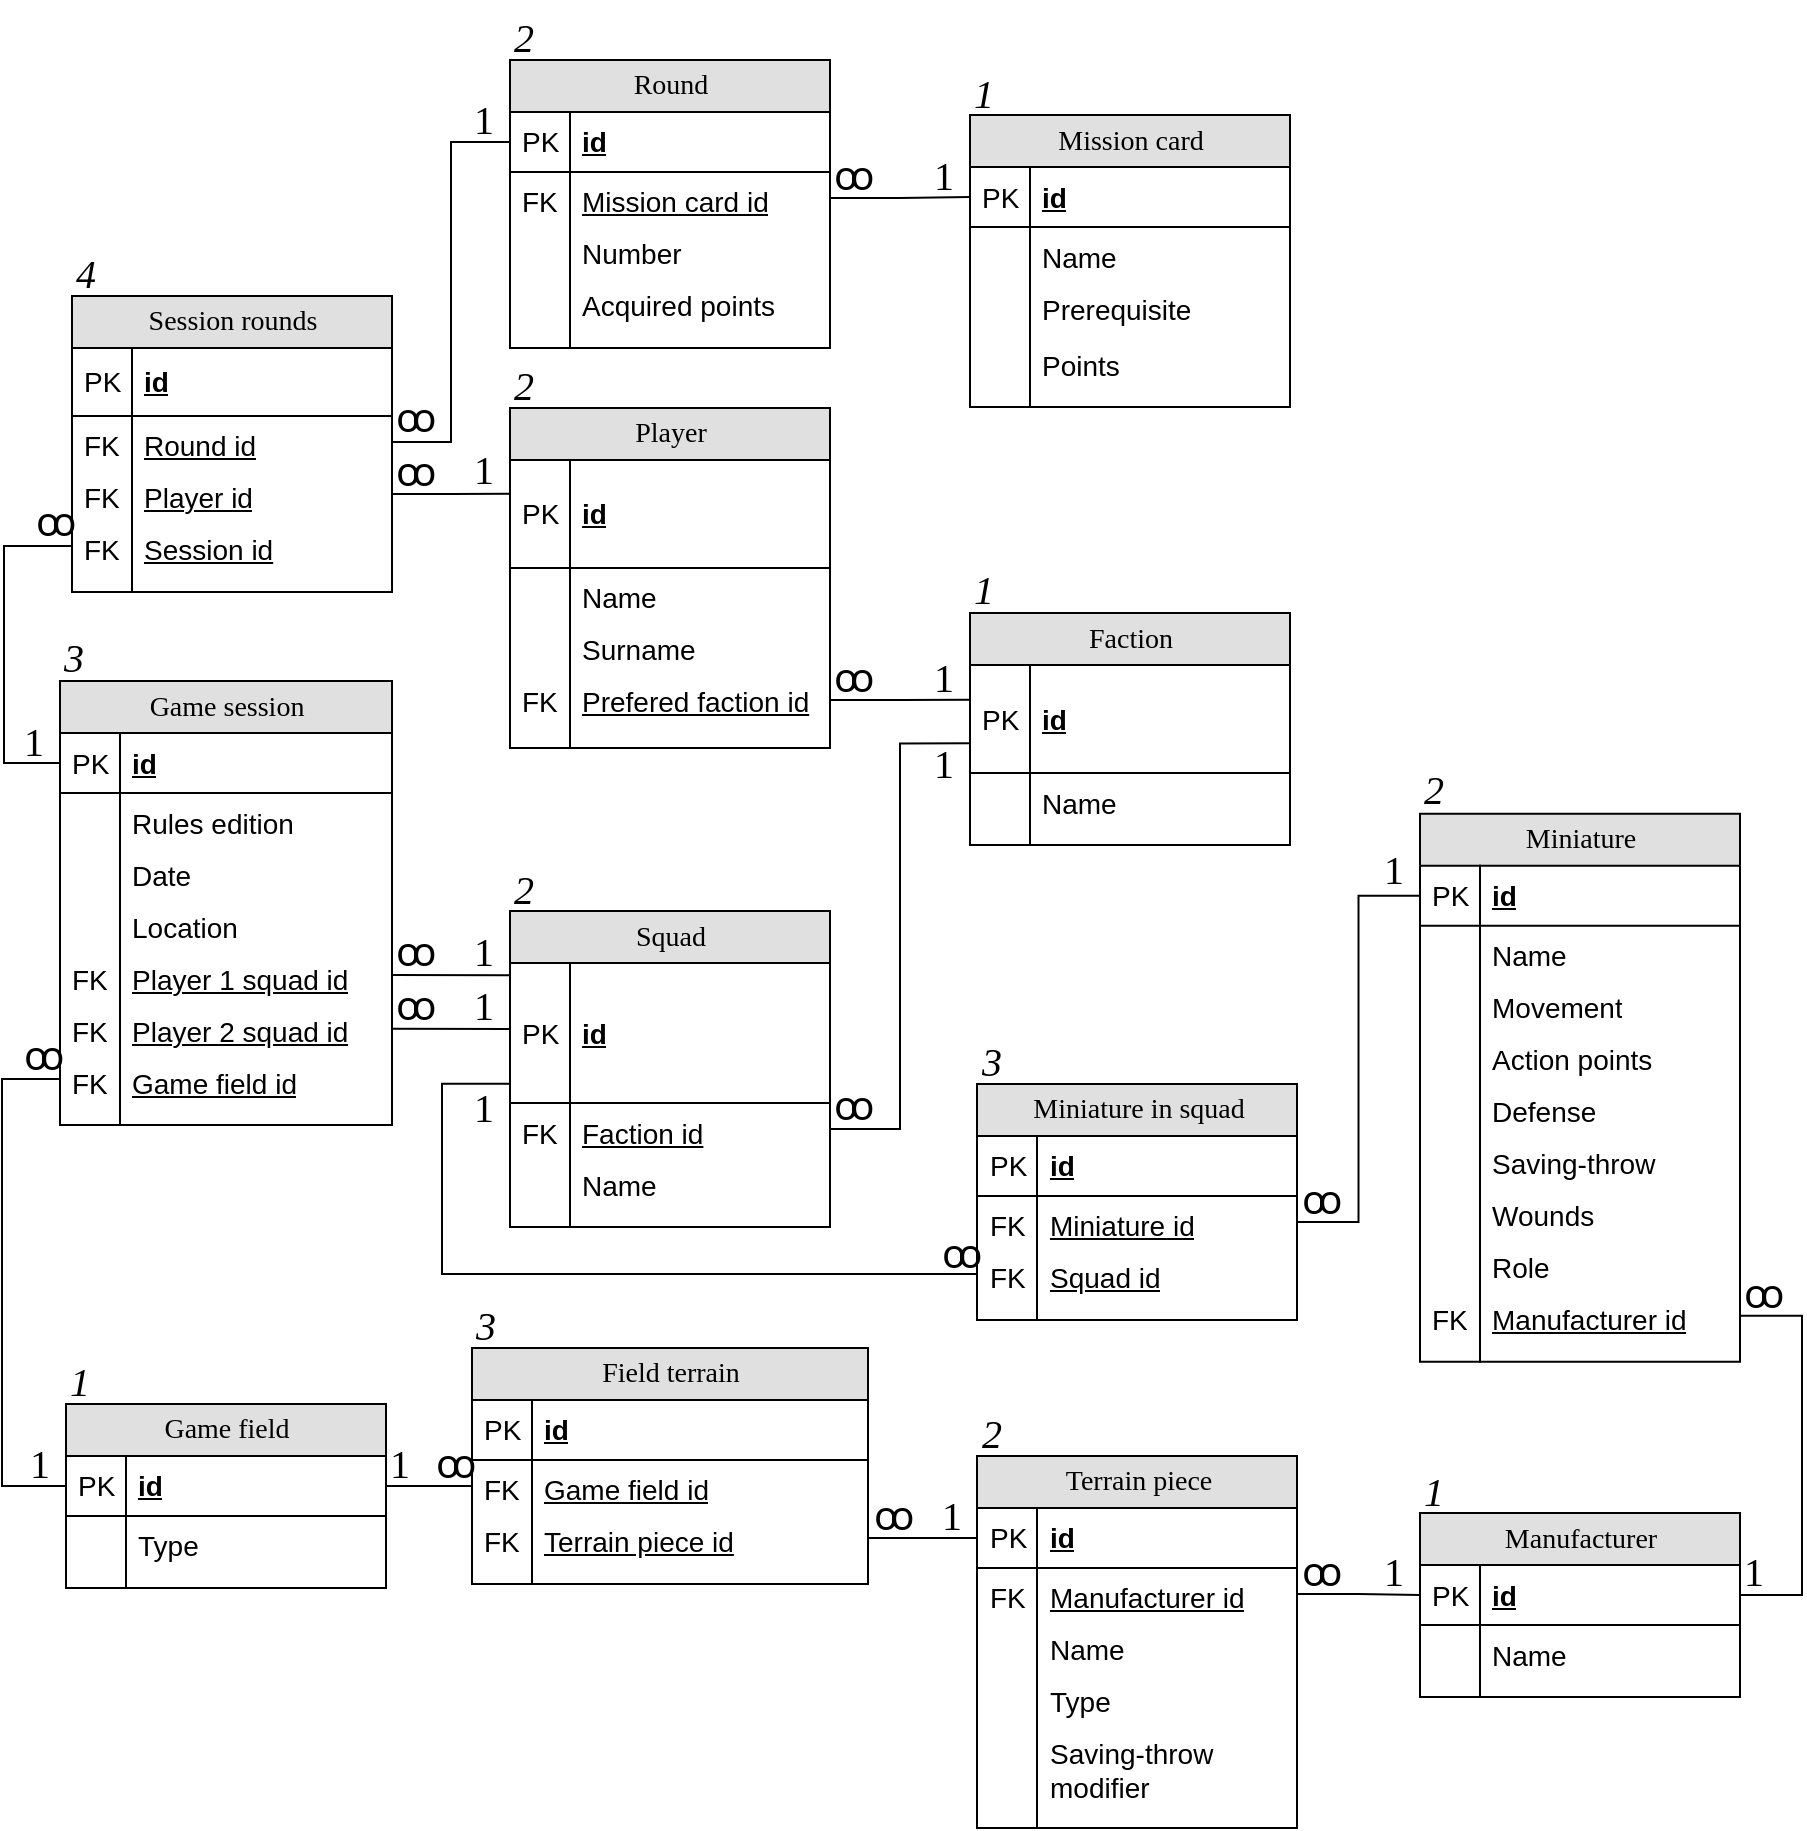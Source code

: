 <mxfile version="21.1.2" type="device">
  <diagram name="Page-1" id="e56a1550-8fbb-45ad-956c-1786394a9013">
    <mxGraphModel dx="2363" dy="278" grid="1" gridSize="10" guides="1" tooltips="1" connect="1" arrows="1" fold="1" page="1" pageScale="1" pageWidth="1654" pageHeight="1169" background="none" math="0" shadow="0">
      <root>
        <mxCell id="0" />
        <mxCell id="1" parent="0" />
        <mxCell id="fuQdtUlrKIinCiHJQcTV-1" value="Game session" style="swimlane;html=1;fontStyle=0;childLayout=stackLayout;horizontal=1;startSize=26;fillColor=#e0e0e0;horizontalStack=0;resizeParent=1;resizeLast=0;collapsible=1;marginBottom=0;swimlaneFillColor=#ffffff;align=center;rounded=0;shadow=0;comic=0;labelBackgroundColor=none;strokeWidth=1;fontFamily=Verdana;fontSize=14;" parent="1" vertex="1">
          <mxGeometry x="406" y="1637.5" width="166" height="222" as="geometry" />
        </mxCell>
        <mxCell id="fuQdtUlrKIinCiHJQcTV-2" value="id" style="shape=partialRectangle;top=0;left=0;right=0;bottom=1;html=1;align=left;verticalAlign=middle;fillColor=none;spacingLeft=34;spacingRight=4;whiteSpace=wrap;overflow=hidden;rotatable=0;points=[[0,0.5],[1,0.5]];portConstraint=eastwest;dropTarget=0;fontStyle=5;fontSize=14;" parent="fuQdtUlrKIinCiHJQcTV-1" vertex="1">
          <mxGeometry y="26" width="166" height="30" as="geometry" />
        </mxCell>
        <mxCell id="fuQdtUlrKIinCiHJQcTV-3" value="PK" style="shape=partialRectangle;top=0;left=0;bottom=0;html=1;fillColor=none;align=left;verticalAlign=middle;spacingLeft=4;spacingRight=4;whiteSpace=wrap;overflow=hidden;rotatable=0;points=[];portConstraint=eastwest;part=1;fontSize=14;" parent="fuQdtUlrKIinCiHJQcTV-2" vertex="1" connectable="0">
          <mxGeometry width="30" height="30" as="geometry" />
        </mxCell>
        <mxCell id="fuQdtUlrKIinCiHJQcTV-8" value="Rules edition" style="shape=partialRectangle;top=0;left=0;right=0;bottom=0;html=1;align=left;verticalAlign=top;fillColor=none;spacingLeft=34;spacingRight=4;whiteSpace=wrap;overflow=hidden;rotatable=0;points=[[0,0.5],[1,0.5]];portConstraint=eastwest;dropTarget=0;fontSize=14;" parent="fuQdtUlrKIinCiHJQcTV-1" vertex="1">
          <mxGeometry y="56" width="166" height="26" as="geometry" />
        </mxCell>
        <mxCell id="fuQdtUlrKIinCiHJQcTV-9" value="" style="shape=partialRectangle;top=0;left=0;bottom=0;html=1;fillColor=none;align=left;verticalAlign=top;spacingLeft=4;spacingRight=4;whiteSpace=wrap;overflow=hidden;rotatable=0;points=[];portConstraint=eastwest;part=1;fontSize=14;" parent="fuQdtUlrKIinCiHJQcTV-8" vertex="1" connectable="0">
          <mxGeometry width="30" height="26" as="geometry" />
        </mxCell>
        <mxCell id="fuQdtUlrKIinCiHJQcTV-10" value="Date" style="shape=partialRectangle;top=0;left=0;right=0;bottom=0;html=1;align=left;verticalAlign=top;fillColor=none;spacingLeft=34;spacingRight=4;whiteSpace=wrap;overflow=hidden;rotatable=0;points=[[0,0.5],[1,0.5]];portConstraint=eastwest;dropTarget=0;fontSize=14;" parent="fuQdtUlrKIinCiHJQcTV-1" vertex="1">
          <mxGeometry y="82" width="166" height="26" as="geometry" />
        </mxCell>
        <mxCell id="fuQdtUlrKIinCiHJQcTV-11" value="" style="shape=partialRectangle;top=0;left=0;bottom=0;html=1;fillColor=none;align=left;verticalAlign=top;spacingLeft=4;spacingRight=4;whiteSpace=wrap;overflow=hidden;rotatable=0;points=[];portConstraint=eastwest;part=1;fontSize=14;" parent="fuQdtUlrKIinCiHJQcTV-10" vertex="1" connectable="0">
          <mxGeometry width="30" height="26" as="geometry" />
        </mxCell>
        <mxCell id="fuQdtUlrKIinCiHJQcTV-12" value="Location" style="shape=partialRectangle;top=0;left=0;right=0;bottom=0;html=1;align=left;verticalAlign=top;fillColor=none;spacingLeft=34;spacingRight=4;whiteSpace=wrap;overflow=hidden;rotatable=0;points=[[0,0.5],[1,0.5]];portConstraint=eastwest;dropTarget=0;fontSize=14;" parent="fuQdtUlrKIinCiHJQcTV-1" vertex="1">
          <mxGeometry y="108" width="166" height="26" as="geometry" />
        </mxCell>
        <mxCell id="fuQdtUlrKIinCiHJQcTV-13" value="" style="shape=partialRectangle;top=0;left=0;bottom=0;html=1;fillColor=none;align=left;verticalAlign=top;spacingLeft=4;spacingRight=4;whiteSpace=wrap;overflow=hidden;rotatable=0;points=[];portConstraint=eastwest;part=1;fontSize=14;" parent="fuQdtUlrKIinCiHJQcTV-12" vertex="1" connectable="0">
          <mxGeometry width="30" height="26" as="geometry" />
        </mxCell>
        <mxCell id="fuQdtUlrKIinCiHJQcTV-4" value="Player 1 squad id" style="shape=partialRectangle;top=0;left=0;right=0;bottom=0;html=1;align=left;verticalAlign=top;fillColor=none;spacingLeft=34;spacingRight=4;whiteSpace=wrap;overflow=hidden;rotatable=0;points=[[0,0.5],[1,0.5]];portConstraint=eastwest;dropTarget=0;fontStyle=4;fontSize=14;" parent="fuQdtUlrKIinCiHJQcTV-1" vertex="1">
          <mxGeometry y="134" width="166" height="26" as="geometry" />
        </mxCell>
        <mxCell id="fuQdtUlrKIinCiHJQcTV-5" value="FK" style="shape=partialRectangle;top=0;left=0;bottom=0;html=1;fillColor=none;align=left;verticalAlign=top;spacingLeft=4;spacingRight=4;whiteSpace=wrap;overflow=hidden;rotatable=0;points=[];portConstraint=eastwest;part=1;fontSize=14;" parent="fuQdtUlrKIinCiHJQcTV-4" vertex="1" connectable="0">
          <mxGeometry width="30" height="26" as="geometry" />
        </mxCell>
        <mxCell id="fuQdtUlrKIinCiHJQcTV-6" value="Player 2 squad id" style="shape=partialRectangle;top=0;left=0;right=0;bottom=0;html=1;align=left;verticalAlign=top;fillColor=none;spacingLeft=34;spacingRight=4;whiteSpace=wrap;overflow=hidden;rotatable=0;points=[[0,0.5],[1,0.5]];portConstraint=eastwest;dropTarget=0;fontStyle=4;fontSize=14;" parent="fuQdtUlrKIinCiHJQcTV-1" vertex="1">
          <mxGeometry y="160" width="166" height="26" as="geometry" />
        </mxCell>
        <mxCell id="fuQdtUlrKIinCiHJQcTV-7" value="FK" style="shape=partialRectangle;top=0;left=0;bottom=0;html=1;fillColor=none;align=left;verticalAlign=top;spacingLeft=4;spacingRight=4;whiteSpace=wrap;overflow=hidden;rotatable=0;points=[];portConstraint=eastwest;part=1;fontSize=14;" parent="fuQdtUlrKIinCiHJQcTV-6" vertex="1" connectable="0">
          <mxGeometry width="30" height="26" as="geometry" />
        </mxCell>
        <mxCell id="fuQdtUlrKIinCiHJQcTV-14" value="Game field id" style="shape=partialRectangle;top=0;left=0;right=0;bottom=0;html=1;align=left;verticalAlign=top;fillColor=none;spacingLeft=34;spacingRight=4;whiteSpace=wrap;overflow=hidden;rotatable=0;points=[[0,0.5],[1,0.5]];portConstraint=eastwest;dropTarget=0;fontStyle=4;fontSize=14;" parent="fuQdtUlrKIinCiHJQcTV-1" vertex="1">
          <mxGeometry y="186" width="166" height="26" as="geometry" />
        </mxCell>
        <mxCell id="fuQdtUlrKIinCiHJQcTV-15" value="FK" style="shape=partialRectangle;top=0;left=0;bottom=0;html=1;fillColor=none;align=left;verticalAlign=top;spacingLeft=4;spacingRight=4;whiteSpace=wrap;overflow=hidden;rotatable=0;points=[];portConstraint=eastwest;part=1;fontSize=14;" parent="fuQdtUlrKIinCiHJQcTV-14" vertex="1" connectable="0">
          <mxGeometry width="30" height="26" as="geometry" />
        </mxCell>
        <mxCell id="fuQdtUlrKIinCiHJQcTV-16" value="" style="shape=partialRectangle;top=0;left=0;right=0;bottom=0;html=1;align=left;verticalAlign=top;fillColor=none;spacingLeft=34;spacingRight=4;whiteSpace=wrap;overflow=hidden;rotatable=0;points=[[0,0.5],[1,0.5]];portConstraint=eastwest;dropTarget=0;fontSize=14;" parent="fuQdtUlrKIinCiHJQcTV-1" vertex="1">
          <mxGeometry y="212" width="166" height="10" as="geometry" />
        </mxCell>
        <mxCell id="fuQdtUlrKIinCiHJQcTV-17" value="" style="shape=partialRectangle;top=0;left=0;bottom=0;html=1;fillColor=none;align=left;verticalAlign=top;spacingLeft=4;spacingRight=4;whiteSpace=wrap;overflow=hidden;rotatable=0;points=[];portConstraint=eastwest;part=1;fontSize=14;" parent="fuQdtUlrKIinCiHJQcTV-16" vertex="1" connectable="0">
          <mxGeometry width="30" height="10" as="geometry" />
        </mxCell>
        <mxCell id="fuQdtUlrKIinCiHJQcTV-143" value="Game field" style="swimlane;html=1;fontStyle=0;childLayout=stackLayout;horizontal=1;startSize=26;fillColor=#e0e0e0;horizontalStack=0;resizeParent=1;resizeLast=0;collapsible=1;marginBottom=0;swimlaneFillColor=#ffffff;align=center;rounded=0;shadow=0;comic=0;labelBackgroundColor=none;strokeWidth=1;fontFamily=Verdana;fontSize=14;" parent="1" vertex="1">
          <mxGeometry x="409" y="1999" width="160" height="92" as="geometry" />
        </mxCell>
        <mxCell id="fuQdtUlrKIinCiHJQcTV-144" value="id" style="shape=partialRectangle;top=0;left=0;right=0;bottom=1;html=1;align=left;verticalAlign=middle;fillColor=none;spacingLeft=34;spacingRight=4;whiteSpace=wrap;overflow=hidden;rotatable=0;points=[[0,0.5],[1,0.5]];portConstraint=eastwest;dropTarget=0;fontStyle=5;fontSize=14;" parent="fuQdtUlrKIinCiHJQcTV-143" vertex="1">
          <mxGeometry y="26" width="160" height="30" as="geometry" />
        </mxCell>
        <mxCell id="fuQdtUlrKIinCiHJQcTV-145" value="PK" style="shape=partialRectangle;top=0;left=0;bottom=0;html=1;fillColor=none;align=left;verticalAlign=middle;spacingLeft=4;spacingRight=4;whiteSpace=wrap;overflow=hidden;rotatable=0;points=[];portConstraint=eastwest;part=1;fontSize=14;" parent="fuQdtUlrKIinCiHJQcTV-144" vertex="1" connectable="0">
          <mxGeometry width="30" height="30" as="geometry" />
        </mxCell>
        <mxCell id="fuQdtUlrKIinCiHJQcTV-146" value="Type" style="shape=partialRectangle;top=0;left=0;right=0;bottom=0;html=1;align=left;verticalAlign=top;fillColor=none;spacingLeft=34;spacingRight=4;whiteSpace=wrap;overflow=hidden;rotatable=0;points=[[0,0.5],[1,0.5]];portConstraint=eastwest;dropTarget=0;fontStyle=0;fontSize=14;" parent="fuQdtUlrKIinCiHJQcTV-143" vertex="1">
          <mxGeometry y="56" width="160" height="26" as="geometry" />
        </mxCell>
        <mxCell id="fuQdtUlrKIinCiHJQcTV-147" value="" style="shape=partialRectangle;top=0;left=0;bottom=0;html=1;fillColor=none;align=left;verticalAlign=top;spacingLeft=4;spacingRight=4;whiteSpace=wrap;overflow=hidden;rotatable=0;points=[];portConstraint=eastwest;part=1;fontSize=14;" parent="fuQdtUlrKIinCiHJQcTV-146" vertex="1" connectable="0">
          <mxGeometry width="30" height="26" as="geometry" />
        </mxCell>
        <mxCell id="fuQdtUlrKIinCiHJQcTV-148" value="" style="shape=partialRectangle;top=0;left=0;right=0;bottom=0;html=1;align=left;verticalAlign=top;fillColor=none;spacingLeft=34;spacingRight=4;whiteSpace=wrap;overflow=hidden;rotatable=0;points=[[0,0.5],[1,0.5]];portConstraint=eastwest;dropTarget=0;fontSize=14;" parent="fuQdtUlrKIinCiHJQcTV-143" vertex="1">
          <mxGeometry y="82" width="160" height="10" as="geometry" />
        </mxCell>
        <mxCell id="fuQdtUlrKIinCiHJQcTV-149" value="" style="shape=partialRectangle;top=0;left=0;bottom=0;html=1;fillColor=none;align=left;verticalAlign=top;spacingLeft=4;spacingRight=4;whiteSpace=wrap;overflow=hidden;rotatable=0;points=[];portConstraint=eastwest;part=1;fontSize=14;" parent="fuQdtUlrKIinCiHJQcTV-148" vertex="1" connectable="0">
          <mxGeometry width="30" height="10" as="geometry" />
        </mxCell>
        <mxCell id="fuQdtUlrKIinCiHJQcTV-244" value="Player" style="swimlane;html=1;fontStyle=0;childLayout=stackLayout;horizontal=1;startSize=26;fillColor=#e0e0e0;horizontalStack=0;resizeParent=1;resizeLast=0;collapsible=1;marginBottom=0;swimlaneFillColor=#ffffff;align=center;rounded=0;shadow=0;comic=0;labelBackgroundColor=none;strokeWidth=1;fontFamily=Verdana;fontSize=14;" parent="1" vertex="1">
          <mxGeometry x="631" y="1501" width="160" height="170" as="geometry" />
        </mxCell>
        <mxCell id="fuQdtUlrKIinCiHJQcTV-245" value="id" style="shape=partialRectangle;top=0;left=0;right=0;bottom=1;html=1;align=left;verticalAlign=middle;fillColor=none;spacingLeft=34;spacingRight=4;whiteSpace=wrap;overflow=hidden;rotatable=0;points=[[0,0.5],[1,0.5]];portConstraint=eastwest;dropTarget=0;fontStyle=5;fontSize=14;" parent="fuQdtUlrKIinCiHJQcTV-244" vertex="1">
          <mxGeometry y="26" width="160" height="54" as="geometry" />
        </mxCell>
        <mxCell id="fuQdtUlrKIinCiHJQcTV-246" value="PK" style="shape=partialRectangle;top=0;left=0;bottom=0;html=1;fillColor=none;align=left;verticalAlign=middle;spacingLeft=4;spacingRight=4;whiteSpace=wrap;overflow=hidden;rotatable=0;points=[];portConstraint=eastwest;part=1;fontSize=14;" parent="fuQdtUlrKIinCiHJQcTV-245" vertex="1" connectable="0">
          <mxGeometry width="30" height="54" as="geometry" />
        </mxCell>
        <mxCell id="fuQdtUlrKIinCiHJQcTV-247" value="Name" style="shape=partialRectangle;top=0;left=0;right=0;bottom=0;html=1;align=left;verticalAlign=top;fillColor=none;spacingLeft=34;spacingRight=4;whiteSpace=wrap;overflow=hidden;rotatable=0;points=[[0,0.5],[1,0.5]];portConstraint=eastwest;dropTarget=0;fontSize=14;" parent="fuQdtUlrKIinCiHJQcTV-244" vertex="1">
          <mxGeometry y="80" width="160" height="26" as="geometry" />
        </mxCell>
        <mxCell id="fuQdtUlrKIinCiHJQcTV-248" value="" style="shape=partialRectangle;top=0;left=0;bottom=0;html=1;fillColor=none;align=left;verticalAlign=top;spacingLeft=4;spacingRight=4;whiteSpace=wrap;overflow=hidden;rotatable=0;points=[];portConstraint=eastwest;part=1;fontSize=14;" parent="fuQdtUlrKIinCiHJQcTV-247" vertex="1" connectable="0">
          <mxGeometry width="30" height="26" as="geometry" />
        </mxCell>
        <mxCell id="fuQdtUlrKIinCiHJQcTV-249" value="Surname" style="shape=partialRectangle;top=0;left=0;right=0;bottom=0;html=1;align=left;verticalAlign=top;fillColor=none;spacingLeft=34;spacingRight=4;whiteSpace=wrap;overflow=hidden;rotatable=0;points=[[0,0.5],[1,0.5]];portConstraint=eastwest;dropTarget=0;fontSize=14;" parent="fuQdtUlrKIinCiHJQcTV-244" vertex="1">
          <mxGeometry y="106" width="160" height="26" as="geometry" />
        </mxCell>
        <mxCell id="fuQdtUlrKIinCiHJQcTV-250" value="" style="shape=partialRectangle;top=0;left=0;bottom=0;html=1;fillColor=none;align=left;verticalAlign=top;spacingLeft=4;spacingRight=4;whiteSpace=wrap;overflow=hidden;rotatable=0;points=[];portConstraint=eastwest;part=1;fontSize=14;" parent="fuQdtUlrKIinCiHJQcTV-249" vertex="1" connectable="0">
          <mxGeometry width="30" height="26" as="geometry" />
        </mxCell>
        <mxCell id="fuQdtUlrKIinCiHJQcTV-253" value="Prefered faction id" style="shape=partialRectangle;top=0;left=0;right=0;bottom=0;html=1;align=left;verticalAlign=top;fillColor=none;spacingLeft=34;spacingRight=4;whiteSpace=wrap;overflow=hidden;rotatable=0;points=[[0,0.5],[1,0.5]];portConstraint=eastwest;dropTarget=0;fontStyle=4;fontSize=14;" parent="fuQdtUlrKIinCiHJQcTV-244" vertex="1">
          <mxGeometry y="132" width="160" height="28" as="geometry" />
        </mxCell>
        <mxCell id="fuQdtUlrKIinCiHJQcTV-254" value="FK" style="shape=partialRectangle;top=0;left=0;bottom=0;html=1;fillColor=none;align=left;verticalAlign=top;spacingLeft=4;spacingRight=4;whiteSpace=wrap;overflow=hidden;rotatable=0;points=[];portConstraint=eastwest;part=1;fontSize=14;" parent="fuQdtUlrKIinCiHJQcTV-253" vertex="1" connectable="0">
          <mxGeometry width="30" height="28" as="geometry" />
        </mxCell>
        <mxCell id="fuQdtUlrKIinCiHJQcTV-255" value="" style="shape=partialRectangle;top=0;left=0;right=0;bottom=0;html=1;align=left;verticalAlign=top;fillColor=none;spacingLeft=34;spacingRight=4;whiteSpace=wrap;overflow=hidden;rotatable=0;points=[[0,0.5],[1,0.5]];portConstraint=eastwest;dropTarget=0;fontSize=14;" parent="fuQdtUlrKIinCiHJQcTV-244" vertex="1">
          <mxGeometry y="160" width="160" height="10" as="geometry" />
        </mxCell>
        <mxCell id="fuQdtUlrKIinCiHJQcTV-256" value="" style="shape=partialRectangle;top=0;left=0;bottom=0;html=1;fillColor=none;align=left;verticalAlign=top;spacingLeft=4;spacingRight=4;whiteSpace=wrap;overflow=hidden;rotatable=0;points=[];portConstraint=eastwest;part=1;fontSize=14;" parent="fuQdtUlrKIinCiHJQcTV-255" vertex="1" connectable="0">
          <mxGeometry width="30" height="10" as="geometry" />
        </mxCell>
        <mxCell id="fuQdtUlrKIinCiHJQcTV-259" value="Session rounds" style="swimlane;html=1;fontStyle=0;childLayout=stackLayout;horizontal=1;startSize=26;fillColor=#e0e0e0;horizontalStack=0;resizeParent=1;resizeLast=0;collapsible=1;marginBottom=0;swimlaneFillColor=#ffffff;align=center;rounded=0;shadow=0;comic=0;labelBackgroundColor=none;strokeWidth=1;fontFamily=Verdana;fontSize=14;" parent="1" vertex="1">
          <mxGeometry x="412" y="1445" width="160" height="148" as="geometry" />
        </mxCell>
        <mxCell id="fuQdtUlrKIinCiHJQcTV-260" value="id" style="shape=partialRectangle;top=0;left=0;right=0;bottom=1;html=1;align=left;verticalAlign=middle;fillColor=none;spacingLeft=34;spacingRight=4;whiteSpace=wrap;overflow=hidden;rotatable=0;points=[[0,0.5],[1,0.5]];portConstraint=eastwest;dropTarget=0;fontStyle=5;fontSize=14;" parent="fuQdtUlrKIinCiHJQcTV-259" vertex="1">
          <mxGeometry y="26" width="160" height="34" as="geometry" />
        </mxCell>
        <mxCell id="fuQdtUlrKIinCiHJQcTV-261" value="PK" style="shape=partialRectangle;top=0;left=0;bottom=0;html=1;fillColor=none;align=left;verticalAlign=middle;spacingLeft=4;spacingRight=4;whiteSpace=wrap;overflow=hidden;rotatable=0;points=[];portConstraint=eastwest;part=1;fontSize=14;" parent="fuQdtUlrKIinCiHJQcTV-260" vertex="1" connectable="0">
          <mxGeometry width="30" height="34" as="geometry" />
        </mxCell>
        <mxCell id="fuQdtUlrKIinCiHJQcTV-266" value="Round id" style="shape=partialRectangle;top=0;left=0;right=0;bottom=0;html=1;align=left;verticalAlign=top;fillColor=none;spacingLeft=34;spacingRight=4;whiteSpace=wrap;overflow=hidden;rotatable=0;points=[[0,0.5],[1,0.5]];portConstraint=eastwest;dropTarget=0;fontStyle=4;fontSize=14;" parent="fuQdtUlrKIinCiHJQcTV-259" vertex="1">
          <mxGeometry y="60" width="160" height="26" as="geometry" />
        </mxCell>
        <mxCell id="fuQdtUlrKIinCiHJQcTV-267" value="FK" style="shape=partialRectangle;top=0;left=0;bottom=0;html=1;fillColor=none;align=left;verticalAlign=top;spacingLeft=4;spacingRight=4;whiteSpace=wrap;overflow=hidden;rotatable=0;points=[];portConstraint=eastwest;part=1;fontSize=14;" parent="fuQdtUlrKIinCiHJQcTV-266" vertex="1" connectable="0">
          <mxGeometry width="30" height="26" as="geometry" />
        </mxCell>
        <mxCell id="fuQdtUlrKIinCiHJQcTV-262" value="Player id" style="shape=partialRectangle;top=0;left=0;right=0;bottom=0;html=1;align=left;verticalAlign=top;fillColor=none;spacingLeft=34;spacingRight=4;whiteSpace=wrap;overflow=hidden;rotatable=0;points=[[0,0.5],[1,0.5]];portConstraint=eastwest;dropTarget=0;fontStyle=4;fontSize=14;" parent="fuQdtUlrKIinCiHJQcTV-259" vertex="1">
          <mxGeometry y="86" width="160" height="26" as="geometry" />
        </mxCell>
        <mxCell id="fuQdtUlrKIinCiHJQcTV-263" value="FK" style="shape=partialRectangle;top=0;left=0;bottom=0;html=1;fillColor=none;align=left;verticalAlign=top;spacingLeft=4;spacingRight=4;whiteSpace=wrap;overflow=hidden;rotatable=0;points=[];portConstraint=eastwest;part=1;fontSize=14;" parent="fuQdtUlrKIinCiHJQcTV-262" vertex="1" connectable="0">
          <mxGeometry width="30" height="26" as="geometry" />
        </mxCell>
        <mxCell id="fuQdtUlrKIinCiHJQcTV-264" value="Session id" style="shape=partialRectangle;top=0;left=0;right=0;bottom=0;html=1;align=left;verticalAlign=top;fillColor=none;spacingLeft=34;spacingRight=4;whiteSpace=wrap;overflow=hidden;rotatable=0;points=[[0,0.5],[1,0.5]];portConstraint=eastwest;dropTarget=0;fontStyle=4;fontSize=14;" parent="fuQdtUlrKIinCiHJQcTV-259" vertex="1">
          <mxGeometry y="112" width="160" height="26" as="geometry" />
        </mxCell>
        <mxCell id="fuQdtUlrKIinCiHJQcTV-265" value="FK" style="shape=partialRectangle;top=0;left=0;bottom=0;html=1;fillColor=none;align=left;verticalAlign=top;spacingLeft=4;spacingRight=4;whiteSpace=wrap;overflow=hidden;rotatable=0;points=[];portConstraint=eastwest;part=1;fontSize=14;" parent="fuQdtUlrKIinCiHJQcTV-264" vertex="1" connectable="0">
          <mxGeometry width="30" height="26" as="geometry" />
        </mxCell>
        <mxCell id="fuQdtUlrKIinCiHJQcTV-268" value="" style="shape=partialRectangle;top=0;left=0;right=0;bottom=0;html=1;align=left;verticalAlign=top;fillColor=none;spacingLeft=34;spacingRight=4;whiteSpace=wrap;overflow=hidden;rotatable=0;points=[[0,0.5],[1,0.5]];portConstraint=eastwest;dropTarget=0;fontSize=14;" parent="fuQdtUlrKIinCiHJQcTV-259" vertex="1">
          <mxGeometry y="138" width="160" height="10" as="geometry" />
        </mxCell>
        <mxCell id="fuQdtUlrKIinCiHJQcTV-269" value="" style="shape=partialRectangle;top=0;left=0;bottom=0;html=1;fillColor=none;align=left;verticalAlign=top;spacingLeft=4;spacingRight=4;whiteSpace=wrap;overflow=hidden;rotatable=0;points=[];portConstraint=eastwest;part=1;fontSize=14;" parent="fuQdtUlrKIinCiHJQcTV-268" vertex="1" connectable="0">
          <mxGeometry width="30" height="10" as="geometry" />
        </mxCell>
        <mxCell id="fuQdtUlrKIinCiHJQcTV-483" value="Squad" style="swimlane;html=1;fontStyle=0;childLayout=stackLayout;horizontal=1;startSize=26;fillColor=#e0e0e0;horizontalStack=0;resizeParent=1;resizeLast=0;collapsible=1;marginBottom=0;swimlaneFillColor=#ffffff;align=center;rounded=0;shadow=0;comic=0;labelBackgroundColor=none;strokeWidth=1;fontFamily=Verdana;fontSize=14;" parent="1" vertex="1">
          <mxGeometry x="631" y="1752.5" width="160" height="158" as="geometry" />
        </mxCell>
        <mxCell id="fuQdtUlrKIinCiHJQcTV-484" value="id" style="shape=partialRectangle;top=0;left=0;right=0;bottom=1;html=1;align=left;verticalAlign=middle;fillColor=none;spacingLeft=34;spacingRight=4;whiteSpace=wrap;overflow=hidden;rotatable=0;points=[[0,0.5],[1,0.5]];portConstraint=eastwest;dropTarget=0;fontStyle=5;fontSize=14;" parent="fuQdtUlrKIinCiHJQcTV-483" vertex="1">
          <mxGeometry y="26" width="160" height="70" as="geometry" />
        </mxCell>
        <mxCell id="fuQdtUlrKIinCiHJQcTV-485" value="PK" style="shape=partialRectangle;top=0;left=0;bottom=0;html=1;fillColor=none;align=left;verticalAlign=middle;spacingLeft=4;spacingRight=4;whiteSpace=wrap;overflow=hidden;rotatable=0;points=[];portConstraint=eastwest;part=1;fontSize=14;" parent="fuQdtUlrKIinCiHJQcTV-484" vertex="1" connectable="0">
          <mxGeometry width="30" height="70" as="geometry" />
        </mxCell>
        <mxCell id="fuQdtUlrKIinCiHJQcTV-488" value="Faction id" style="shape=partialRectangle;top=0;left=0;right=0;bottom=0;html=1;align=left;verticalAlign=top;fillColor=none;spacingLeft=34;spacingRight=4;whiteSpace=wrap;overflow=hidden;rotatable=0;points=[[0,0.5],[1,0.5]];portConstraint=eastwest;dropTarget=0;fontStyle=4;fontSize=14;" parent="fuQdtUlrKIinCiHJQcTV-483" vertex="1">
          <mxGeometry y="96" width="160" height="26" as="geometry" />
        </mxCell>
        <mxCell id="fuQdtUlrKIinCiHJQcTV-489" value="FK" style="shape=partialRectangle;top=0;left=0;bottom=0;html=1;fillColor=none;align=left;verticalAlign=top;spacingLeft=4;spacingRight=4;whiteSpace=wrap;overflow=hidden;rotatable=0;points=[];portConstraint=eastwest;part=1;fontSize=14;" parent="fuQdtUlrKIinCiHJQcTV-488" vertex="1" connectable="0">
          <mxGeometry width="30" height="26" as="geometry" />
        </mxCell>
        <mxCell id="fuQdtUlrKIinCiHJQcTV-486" value="Name" style="shape=partialRectangle;top=0;left=0;right=0;bottom=0;html=1;align=left;verticalAlign=top;fillColor=none;spacingLeft=34;spacingRight=4;whiteSpace=wrap;overflow=hidden;rotatable=0;points=[[0,0.5],[1,0.5]];portConstraint=eastwest;dropTarget=0;fontStyle=0;fontSize=14;" parent="fuQdtUlrKIinCiHJQcTV-483" vertex="1">
          <mxGeometry y="122" width="160" height="26" as="geometry" />
        </mxCell>
        <mxCell id="fuQdtUlrKIinCiHJQcTV-487" value="" style="shape=partialRectangle;top=0;left=0;bottom=0;html=1;fillColor=none;align=left;verticalAlign=top;spacingLeft=4;spacingRight=4;whiteSpace=wrap;overflow=hidden;rotatable=0;points=[];portConstraint=eastwest;part=1;fontSize=14;" parent="fuQdtUlrKIinCiHJQcTV-486" vertex="1" connectable="0">
          <mxGeometry width="30" height="26" as="geometry" />
        </mxCell>
        <mxCell id="fuQdtUlrKIinCiHJQcTV-490" value="" style="shape=partialRectangle;top=0;left=0;right=0;bottom=0;html=1;align=left;verticalAlign=top;fillColor=none;spacingLeft=34;spacingRight=4;whiteSpace=wrap;overflow=hidden;rotatable=0;points=[[0,0.5],[1,0.5]];portConstraint=eastwest;dropTarget=0;fontSize=14;" parent="fuQdtUlrKIinCiHJQcTV-483" vertex="1">
          <mxGeometry y="148" width="160" height="10" as="geometry" />
        </mxCell>
        <mxCell id="fuQdtUlrKIinCiHJQcTV-491" value="" style="shape=partialRectangle;top=0;left=0;bottom=0;html=1;fillColor=none;align=left;verticalAlign=top;spacingLeft=4;spacingRight=4;whiteSpace=wrap;overflow=hidden;rotatable=0;points=[];portConstraint=eastwest;part=1;fontSize=14;" parent="fuQdtUlrKIinCiHJQcTV-490" vertex="1" connectable="0">
          <mxGeometry width="30" height="10" as="geometry" />
        </mxCell>
        <mxCell id="fuQdtUlrKIinCiHJQcTV-504" value="Miniature in squad" style="swimlane;html=1;fontStyle=0;childLayout=stackLayout;horizontal=1;startSize=26;fillColor=#e0e0e0;horizontalStack=0;resizeParent=1;resizeLast=0;collapsible=1;marginBottom=0;swimlaneFillColor=#ffffff;align=center;rounded=0;shadow=0;comic=0;labelBackgroundColor=none;strokeWidth=1;fontFamily=Verdana;fontSize=14;" parent="1" vertex="1">
          <mxGeometry x="864.5" y="1839" width="160" height="118" as="geometry" />
        </mxCell>
        <mxCell id="fuQdtUlrKIinCiHJQcTV-505" value="id" style="shape=partialRectangle;top=0;left=0;right=0;bottom=1;html=1;align=left;verticalAlign=middle;fillColor=none;spacingLeft=34;spacingRight=4;whiteSpace=wrap;overflow=hidden;rotatable=0;points=[[0,0.5],[1,0.5]];portConstraint=eastwest;dropTarget=0;fontStyle=5;fontSize=14;" parent="fuQdtUlrKIinCiHJQcTV-504" vertex="1">
          <mxGeometry y="26" width="160" height="30" as="geometry" />
        </mxCell>
        <mxCell id="fuQdtUlrKIinCiHJQcTV-506" value="PK" style="shape=partialRectangle;top=0;left=0;bottom=0;html=1;fillColor=none;align=left;verticalAlign=middle;spacingLeft=4;spacingRight=4;whiteSpace=wrap;overflow=hidden;rotatable=0;points=[];portConstraint=eastwest;part=1;fontSize=14;" parent="fuQdtUlrKIinCiHJQcTV-505" vertex="1" connectable="0">
          <mxGeometry width="30" height="30" as="geometry" />
        </mxCell>
        <mxCell id="fuQdtUlrKIinCiHJQcTV-509" value="Miniature id" style="shape=partialRectangle;top=0;left=0;right=0;bottom=0;html=1;align=left;verticalAlign=top;fillColor=none;spacingLeft=34;spacingRight=4;whiteSpace=wrap;overflow=hidden;rotatable=0;points=[[0,0.5],[1,0.5]];portConstraint=eastwest;dropTarget=0;fontStyle=4;fontSize=14;" parent="fuQdtUlrKIinCiHJQcTV-504" vertex="1">
          <mxGeometry y="56" width="160" height="26" as="geometry" />
        </mxCell>
        <mxCell id="fuQdtUlrKIinCiHJQcTV-510" value="FK" style="shape=partialRectangle;top=0;left=0;bottom=0;html=1;fillColor=none;align=left;verticalAlign=top;spacingLeft=4;spacingRight=4;whiteSpace=wrap;overflow=hidden;rotatable=0;points=[];portConstraint=eastwest;part=1;fontSize=14;" parent="fuQdtUlrKIinCiHJQcTV-509" vertex="1" connectable="0">
          <mxGeometry width="30" height="26" as="geometry" />
        </mxCell>
        <mxCell id="fuQdtUlrKIinCiHJQcTV-507" value="Squad id" style="shape=partialRectangle;top=0;left=0;right=0;bottom=0;html=1;align=left;verticalAlign=top;fillColor=none;spacingLeft=34;spacingRight=4;whiteSpace=wrap;overflow=hidden;rotatable=0;points=[[0,0.5],[1,0.5]];portConstraint=eastwest;dropTarget=0;fontStyle=4;fontSize=14;" parent="fuQdtUlrKIinCiHJQcTV-504" vertex="1">
          <mxGeometry y="82" width="160" height="26" as="geometry" />
        </mxCell>
        <mxCell id="fuQdtUlrKIinCiHJQcTV-508" value="FK" style="shape=partialRectangle;top=0;left=0;bottom=0;html=1;fillColor=none;align=left;verticalAlign=top;spacingLeft=4;spacingRight=4;whiteSpace=wrap;overflow=hidden;rotatable=0;points=[];portConstraint=eastwest;part=1;fontSize=14;" parent="fuQdtUlrKIinCiHJQcTV-507" vertex="1" connectable="0">
          <mxGeometry width="30" height="26" as="geometry" />
        </mxCell>
        <mxCell id="fuQdtUlrKIinCiHJQcTV-511" value="" style="shape=partialRectangle;top=0;left=0;right=0;bottom=0;html=1;align=left;verticalAlign=top;fillColor=none;spacingLeft=34;spacingRight=4;whiteSpace=wrap;overflow=hidden;rotatable=0;points=[[0,0.5],[1,0.5]];portConstraint=eastwest;dropTarget=0;fontSize=14;" parent="fuQdtUlrKIinCiHJQcTV-504" vertex="1">
          <mxGeometry y="108" width="160" height="10" as="geometry" />
        </mxCell>
        <mxCell id="fuQdtUlrKIinCiHJQcTV-512" value="" style="shape=partialRectangle;top=0;left=0;bottom=0;html=1;fillColor=none;align=left;verticalAlign=top;spacingLeft=4;spacingRight=4;whiteSpace=wrap;overflow=hidden;rotatable=0;points=[];portConstraint=eastwest;part=1;fontSize=14;" parent="fuQdtUlrKIinCiHJQcTV-511" vertex="1" connectable="0">
          <mxGeometry width="30" height="10" as="geometry" />
        </mxCell>
        <mxCell id="fuQdtUlrKIinCiHJQcTV-514" value="Faction" style="swimlane;html=1;fontStyle=0;childLayout=stackLayout;horizontal=1;startSize=26;fillColor=#e0e0e0;horizontalStack=0;resizeParent=1;resizeLast=0;collapsible=1;marginBottom=0;swimlaneFillColor=#ffffff;align=center;rounded=0;shadow=0;comic=0;labelBackgroundColor=none;strokeWidth=1;fontFamily=Verdana;fontSize=14;" parent="1" vertex="1">
          <mxGeometry x="861" y="1603.5" width="160" height="116" as="geometry" />
        </mxCell>
        <mxCell id="fuQdtUlrKIinCiHJQcTV-515" value="id" style="shape=partialRectangle;top=0;left=0;right=0;bottom=1;html=1;align=left;verticalAlign=middle;fillColor=none;spacingLeft=34;spacingRight=4;whiteSpace=wrap;overflow=hidden;rotatable=0;points=[[0,0.5],[1,0.5]];portConstraint=eastwest;dropTarget=0;fontStyle=5;fontSize=14;" parent="fuQdtUlrKIinCiHJQcTV-514" vertex="1">
          <mxGeometry y="26" width="160" height="54" as="geometry" />
        </mxCell>
        <mxCell id="fuQdtUlrKIinCiHJQcTV-516" value="PK" style="shape=partialRectangle;top=0;left=0;bottom=0;html=1;fillColor=none;align=left;verticalAlign=middle;spacingLeft=4;spacingRight=4;whiteSpace=wrap;overflow=hidden;rotatable=0;points=[];portConstraint=eastwest;part=1;fontSize=14;" parent="fuQdtUlrKIinCiHJQcTV-515" vertex="1" connectable="0">
          <mxGeometry width="30" height="54" as="geometry" />
        </mxCell>
        <mxCell id="fuQdtUlrKIinCiHJQcTV-517" value="Name" style="shape=partialRectangle;top=0;left=0;right=0;bottom=0;html=1;align=left;verticalAlign=top;fillColor=none;spacingLeft=34;spacingRight=4;whiteSpace=wrap;overflow=hidden;rotatable=0;points=[[0,0.5],[1,0.5]];portConstraint=eastwest;dropTarget=0;fontStyle=0;fontSize=14;" parent="fuQdtUlrKIinCiHJQcTV-514" vertex="1">
          <mxGeometry y="80" width="160" height="26" as="geometry" />
        </mxCell>
        <mxCell id="fuQdtUlrKIinCiHJQcTV-518" value="" style="shape=partialRectangle;top=0;left=0;bottom=0;html=1;fillColor=none;align=left;verticalAlign=top;spacingLeft=4;spacingRight=4;whiteSpace=wrap;overflow=hidden;rotatable=0;points=[];portConstraint=eastwest;part=1;fontSize=14;" parent="fuQdtUlrKIinCiHJQcTV-517" vertex="1" connectable="0">
          <mxGeometry width="30" height="26" as="geometry" />
        </mxCell>
        <mxCell id="fuQdtUlrKIinCiHJQcTV-519" value="" style="shape=partialRectangle;top=0;left=0;right=0;bottom=0;html=1;align=left;verticalAlign=top;fillColor=none;spacingLeft=34;spacingRight=4;whiteSpace=wrap;overflow=hidden;rotatable=0;points=[[0,0.5],[1,0.5]];portConstraint=eastwest;dropTarget=0;fontSize=14;" parent="fuQdtUlrKIinCiHJQcTV-514" vertex="1">
          <mxGeometry y="106" width="160" height="10" as="geometry" />
        </mxCell>
        <mxCell id="fuQdtUlrKIinCiHJQcTV-520" value="" style="shape=partialRectangle;top=0;left=0;bottom=0;html=1;fillColor=none;align=left;verticalAlign=top;spacingLeft=4;spacingRight=4;whiteSpace=wrap;overflow=hidden;rotatable=0;points=[];portConstraint=eastwest;part=1;fontSize=14;" parent="fuQdtUlrKIinCiHJQcTV-519" vertex="1" connectable="0">
          <mxGeometry width="30" height="10" as="geometry" />
        </mxCell>
        <mxCell id="fuQdtUlrKIinCiHJQcTV-521" style="edgeStyle=orthogonalEdgeStyle;rounded=0;orthogonalLoop=1;jettySize=auto;html=1;exitX=1;exitY=0.5;exitDx=0;exitDy=0;entryX=0;entryY=0.725;entryDx=0;entryDy=0;entryPerimeter=0;endArrow=none;endFill=0;" parent="1" source="fuQdtUlrKIinCiHJQcTV-488" target="fuQdtUlrKIinCiHJQcTV-515" edge="1">
          <mxGeometry relative="1" as="geometry" />
        </mxCell>
        <mxCell id="fuQdtUlrKIinCiHJQcTV-522" style="edgeStyle=orthogonalEdgeStyle;rounded=0;orthogonalLoop=1;jettySize=auto;html=1;exitX=1;exitY=0.5;exitDx=0;exitDy=0;entryX=0;entryY=0.321;entryDx=0;entryDy=0;entryPerimeter=0;endArrow=none;endFill=0;" parent="1" source="fuQdtUlrKIinCiHJQcTV-253" target="fuQdtUlrKIinCiHJQcTV-515" edge="1">
          <mxGeometry relative="1" as="geometry" />
        </mxCell>
        <mxCell id="fuQdtUlrKIinCiHJQcTV-523" value="Round" style="swimlane;html=1;fontStyle=0;childLayout=stackLayout;horizontal=1;startSize=26;fillColor=#e0e0e0;horizontalStack=0;resizeParent=1;resizeLast=0;collapsible=1;marginBottom=0;swimlaneFillColor=#ffffff;align=center;rounded=0;shadow=0;comic=0;labelBackgroundColor=none;strokeWidth=1;fontFamily=Verdana;fontSize=14;" parent="1" vertex="1">
          <mxGeometry x="631" y="1327" width="160" height="144" as="geometry" />
        </mxCell>
        <mxCell id="fuQdtUlrKIinCiHJQcTV-524" value="id" style="shape=partialRectangle;top=0;left=0;right=0;bottom=1;html=1;align=left;verticalAlign=middle;fillColor=none;spacingLeft=34;spacingRight=4;whiteSpace=wrap;overflow=hidden;rotatable=0;points=[[0,0.5],[1,0.5]];portConstraint=eastwest;dropTarget=0;fontStyle=5;fontSize=14;" parent="fuQdtUlrKIinCiHJQcTV-523" vertex="1">
          <mxGeometry y="26" width="160" height="30" as="geometry" />
        </mxCell>
        <mxCell id="fuQdtUlrKIinCiHJQcTV-525" value="PK" style="shape=partialRectangle;top=0;left=0;bottom=0;html=1;fillColor=none;align=left;verticalAlign=middle;spacingLeft=4;spacingRight=4;whiteSpace=wrap;overflow=hidden;rotatable=0;points=[];portConstraint=eastwest;part=1;fontSize=14;" parent="fuQdtUlrKIinCiHJQcTV-524" vertex="1" connectable="0">
          <mxGeometry width="30" height="30" as="geometry" />
        </mxCell>
        <mxCell id="fuQdtUlrKIinCiHJQcTV-526" value="Mission card id" style="shape=partialRectangle;top=0;left=0;right=0;bottom=0;html=1;align=left;verticalAlign=top;fillColor=none;spacingLeft=34;spacingRight=4;whiteSpace=wrap;overflow=hidden;rotatable=0;points=[[0,0.5],[1,0.5]];portConstraint=eastwest;dropTarget=0;fontStyle=4;fontSize=14;" parent="fuQdtUlrKIinCiHJQcTV-523" vertex="1">
          <mxGeometry y="56" width="160" height="26" as="geometry" />
        </mxCell>
        <mxCell id="fuQdtUlrKIinCiHJQcTV-527" value="FK" style="shape=partialRectangle;top=0;left=0;bottom=0;html=1;fillColor=none;align=left;verticalAlign=top;spacingLeft=4;spacingRight=4;whiteSpace=wrap;overflow=hidden;rotatable=0;points=[];portConstraint=eastwest;part=1;fontSize=14;" parent="fuQdtUlrKIinCiHJQcTV-526" vertex="1" connectable="0">
          <mxGeometry width="30" height="26" as="geometry" />
        </mxCell>
        <mxCell id="fuQdtUlrKIinCiHJQcTV-528" value="Number" style="shape=partialRectangle;top=0;left=0;right=0;bottom=0;html=1;align=left;verticalAlign=top;fillColor=none;spacingLeft=34;spacingRight=4;whiteSpace=wrap;overflow=hidden;rotatable=0;points=[[0,0.5],[1,0.5]];portConstraint=eastwest;dropTarget=0;fontStyle=0;fontSize=14;" parent="fuQdtUlrKIinCiHJQcTV-523" vertex="1">
          <mxGeometry y="82" width="160" height="26" as="geometry" />
        </mxCell>
        <mxCell id="fuQdtUlrKIinCiHJQcTV-529" value="" style="shape=partialRectangle;top=0;left=0;bottom=0;html=1;fillColor=none;align=left;verticalAlign=top;spacingLeft=4;spacingRight=4;whiteSpace=wrap;overflow=hidden;rotatable=0;points=[];portConstraint=eastwest;part=1;fontSize=14;" parent="fuQdtUlrKIinCiHJQcTV-528" vertex="1" connectable="0">
          <mxGeometry width="30" height="26" as="geometry" />
        </mxCell>
        <mxCell id="fuQdtUlrKIinCiHJQcTV-530" value="Acquired points" style="shape=partialRectangle;top=0;left=0;right=0;bottom=0;html=1;align=left;verticalAlign=top;fillColor=none;spacingLeft=34;spacingRight=4;whiteSpace=wrap;overflow=hidden;rotatable=0;points=[[0,0.5],[1,0.5]];portConstraint=eastwest;dropTarget=0;fontStyle=0;fontSize=14;" parent="fuQdtUlrKIinCiHJQcTV-523" vertex="1">
          <mxGeometry y="108" width="160" height="26" as="geometry" />
        </mxCell>
        <mxCell id="fuQdtUlrKIinCiHJQcTV-531" value="" style="shape=partialRectangle;top=0;left=0;bottom=0;html=1;fillColor=none;align=left;verticalAlign=top;spacingLeft=4;spacingRight=4;whiteSpace=wrap;overflow=hidden;rotatable=0;points=[];portConstraint=eastwest;part=1;fontSize=14;" parent="fuQdtUlrKIinCiHJQcTV-530" vertex="1" connectable="0">
          <mxGeometry width="30" height="26" as="geometry" />
        </mxCell>
        <mxCell id="fuQdtUlrKIinCiHJQcTV-532" value="" style="shape=partialRectangle;top=0;left=0;right=0;bottom=0;html=1;align=left;verticalAlign=top;fillColor=none;spacingLeft=34;spacingRight=4;whiteSpace=wrap;overflow=hidden;rotatable=0;points=[[0,0.5],[1,0.5]];portConstraint=eastwest;dropTarget=0;fontSize=14;" parent="fuQdtUlrKIinCiHJQcTV-523" vertex="1">
          <mxGeometry y="134" width="160" height="10" as="geometry" />
        </mxCell>
        <mxCell id="fuQdtUlrKIinCiHJQcTV-533" value="" style="shape=partialRectangle;top=0;left=0;bottom=0;html=1;fillColor=none;align=left;verticalAlign=top;spacingLeft=4;spacingRight=4;whiteSpace=wrap;overflow=hidden;rotatable=0;points=[];portConstraint=eastwest;part=1;fontSize=14;" parent="fuQdtUlrKIinCiHJQcTV-532" vertex="1" connectable="0">
          <mxGeometry width="30" height="10" as="geometry" />
        </mxCell>
        <mxCell id="fuQdtUlrKIinCiHJQcTV-534" value="Mission card" style="swimlane;html=1;fontStyle=0;childLayout=stackLayout;horizontal=1;startSize=26;fillColor=#e0e0e0;horizontalStack=0;resizeParent=1;resizeLast=0;collapsible=1;marginBottom=0;swimlaneFillColor=#ffffff;align=center;rounded=0;shadow=0;comic=0;labelBackgroundColor=none;strokeWidth=1;fontFamily=Verdana;fontSize=14;" parent="1" vertex="1">
          <mxGeometry x="861" y="1354.5" width="160" height="146" as="geometry" />
        </mxCell>
        <mxCell id="fuQdtUlrKIinCiHJQcTV-535" value="id" style="shape=partialRectangle;top=0;left=0;right=0;bottom=1;html=1;align=left;verticalAlign=middle;fillColor=none;spacingLeft=34;spacingRight=4;whiteSpace=wrap;overflow=hidden;rotatable=0;points=[[0,0.5],[1,0.5]];portConstraint=eastwest;dropTarget=0;fontStyle=5;fontSize=14;" parent="fuQdtUlrKIinCiHJQcTV-534" vertex="1">
          <mxGeometry y="26" width="160" height="30" as="geometry" />
        </mxCell>
        <mxCell id="fuQdtUlrKIinCiHJQcTV-536" value="PK" style="shape=partialRectangle;top=0;left=0;bottom=0;html=1;fillColor=none;align=left;verticalAlign=middle;spacingLeft=4;spacingRight=4;whiteSpace=wrap;overflow=hidden;rotatable=0;points=[];portConstraint=eastwest;part=1;fontSize=14;" parent="fuQdtUlrKIinCiHJQcTV-535" vertex="1" connectable="0">
          <mxGeometry width="30" height="30" as="geometry" />
        </mxCell>
        <mxCell id="fuQdtUlrKIinCiHJQcTV-537" value="Name" style="shape=partialRectangle;top=0;left=0;right=0;bottom=0;html=1;align=left;verticalAlign=top;fillColor=none;spacingLeft=34;spacingRight=4;whiteSpace=wrap;overflow=hidden;rotatable=0;points=[[0,0.5],[1,0.5]];portConstraint=eastwest;dropTarget=0;fontStyle=0;fontSize=14;" parent="fuQdtUlrKIinCiHJQcTV-534" vertex="1">
          <mxGeometry y="56" width="160" height="26" as="geometry" />
        </mxCell>
        <mxCell id="fuQdtUlrKIinCiHJQcTV-538" value="" style="shape=partialRectangle;top=0;left=0;bottom=0;html=1;fillColor=none;align=left;verticalAlign=top;spacingLeft=4;spacingRight=4;whiteSpace=wrap;overflow=hidden;rotatable=0;points=[];portConstraint=eastwest;part=1;fontSize=14;" parent="fuQdtUlrKIinCiHJQcTV-537" vertex="1" connectable="0">
          <mxGeometry width="30" height="26" as="geometry" />
        </mxCell>
        <mxCell id="fuQdtUlrKIinCiHJQcTV-539" value="Prerequisite" style="shape=partialRectangle;top=0;left=0;right=0;bottom=0;html=1;align=left;verticalAlign=top;fillColor=none;spacingLeft=34;spacingRight=4;whiteSpace=wrap;overflow=hidden;rotatable=0;points=[[0,0.5],[1,0.5]];portConstraint=eastwest;dropTarget=0;fontStyle=0;fontSize=14;" parent="fuQdtUlrKIinCiHJQcTV-534" vertex="1">
          <mxGeometry y="82" width="160" height="28" as="geometry" />
        </mxCell>
        <mxCell id="fuQdtUlrKIinCiHJQcTV-540" value="" style="shape=partialRectangle;top=0;left=0;bottom=0;html=1;fillColor=none;align=left;verticalAlign=top;spacingLeft=4;spacingRight=4;whiteSpace=wrap;overflow=hidden;rotatable=0;points=[];portConstraint=eastwest;part=1;fontSize=14;" parent="fuQdtUlrKIinCiHJQcTV-539" vertex="1" connectable="0">
          <mxGeometry width="30" height="28" as="geometry" />
        </mxCell>
        <mxCell id="fuQdtUlrKIinCiHJQcTV-541" value="Points" style="shape=partialRectangle;top=0;left=0;right=0;bottom=0;html=1;align=left;verticalAlign=top;fillColor=none;spacingLeft=34;spacingRight=4;whiteSpace=wrap;overflow=hidden;rotatable=0;points=[[0,0.5],[1,0.5]];portConstraint=eastwest;dropTarget=0;fontStyle=0;fontSize=14;" parent="fuQdtUlrKIinCiHJQcTV-534" vertex="1">
          <mxGeometry y="110" width="160" height="26" as="geometry" />
        </mxCell>
        <mxCell id="fuQdtUlrKIinCiHJQcTV-542" value="" style="shape=partialRectangle;top=0;left=0;bottom=0;html=1;fillColor=none;align=left;verticalAlign=top;spacingLeft=4;spacingRight=4;whiteSpace=wrap;overflow=hidden;rotatable=0;points=[];portConstraint=eastwest;part=1;fontSize=14;" parent="fuQdtUlrKIinCiHJQcTV-541" vertex="1" connectable="0">
          <mxGeometry width="30" height="26" as="geometry" />
        </mxCell>
        <mxCell id="fuQdtUlrKIinCiHJQcTV-543" value="" style="shape=partialRectangle;top=0;left=0;right=0;bottom=0;html=1;align=left;verticalAlign=top;fillColor=none;spacingLeft=34;spacingRight=4;whiteSpace=wrap;overflow=hidden;rotatable=0;points=[[0,0.5],[1,0.5]];portConstraint=eastwest;dropTarget=0;fontSize=14;" parent="fuQdtUlrKIinCiHJQcTV-534" vertex="1">
          <mxGeometry y="136" width="160" height="10" as="geometry" />
        </mxCell>
        <mxCell id="fuQdtUlrKIinCiHJQcTV-544" value="" style="shape=partialRectangle;top=0;left=0;bottom=0;html=1;fillColor=none;align=left;verticalAlign=top;spacingLeft=4;spacingRight=4;whiteSpace=wrap;overflow=hidden;rotatable=0;points=[];portConstraint=eastwest;part=1;fontSize=14;" parent="fuQdtUlrKIinCiHJQcTV-543" vertex="1" connectable="0">
          <mxGeometry width="30" height="10" as="geometry" />
        </mxCell>
        <mxCell id="fuQdtUlrKIinCiHJQcTV-545" value="Miniature" style="swimlane;html=1;fontStyle=0;childLayout=stackLayout;horizontal=1;startSize=26;fillColor=#e0e0e0;horizontalStack=0;resizeParent=1;resizeLast=0;collapsible=1;marginBottom=0;swimlaneFillColor=#ffffff;align=center;rounded=0;shadow=0;comic=0;labelBackgroundColor=none;strokeWidth=1;fontFamily=Verdana;fontSize=14;" parent="1" vertex="1">
          <mxGeometry x="1086" y="1703.88" width="160" height="274" as="geometry" />
        </mxCell>
        <mxCell id="fuQdtUlrKIinCiHJQcTV-546" value="id" style="shape=partialRectangle;top=0;left=0;right=0;bottom=1;html=1;align=left;verticalAlign=middle;fillColor=none;spacingLeft=34;spacingRight=4;whiteSpace=wrap;overflow=hidden;rotatable=0;points=[[0,0.5],[1,0.5]];portConstraint=eastwest;dropTarget=0;fontStyle=5;fontSize=14;" parent="fuQdtUlrKIinCiHJQcTV-545" vertex="1">
          <mxGeometry y="26" width="160" height="30" as="geometry" />
        </mxCell>
        <mxCell id="fuQdtUlrKIinCiHJQcTV-547" value="PK" style="shape=partialRectangle;top=0;left=0;bottom=0;html=1;fillColor=none;align=left;verticalAlign=middle;spacingLeft=4;spacingRight=4;whiteSpace=wrap;overflow=hidden;rotatable=0;points=[];portConstraint=eastwest;part=1;fontSize=14;" parent="fuQdtUlrKIinCiHJQcTV-546" vertex="1" connectable="0">
          <mxGeometry width="30" height="30" as="geometry" />
        </mxCell>
        <mxCell id="fuQdtUlrKIinCiHJQcTV-548" value="Name" style="shape=partialRectangle;top=0;left=0;right=0;bottom=0;html=1;align=left;verticalAlign=top;fillColor=none;spacingLeft=34;spacingRight=4;whiteSpace=wrap;overflow=hidden;rotatable=0;points=[[0,0.5],[1,0.5]];portConstraint=eastwest;dropTarget=0;fontStyle=0;fontSize=14;" parent="fuQdtUlrKIinCiHJQcTV-545" vertex="1">
          <mxGeometry y="56" width="160" height="26" as="geometry" />
        </mxCell>
        <mxCell id="fuQdtUlrKIinCiHJQcTV-549" value="" style="shape=partialRectangle;top=0;left=0;bottom=0;html=1;fillColor=none;align=left;verticalAlign=top;spacingLeft=4;spacingRight=4;whiteSpace=wrap;overflow=hidden;rotatable=0;points=[];portConstraint=eastwest;part=1;fontSize=14;" parent="fuQdtUlrKIinCiHJQcTV-548" vertex="1" connectable="0">
          <mxGeometry width="30" height="26" as="geometry" />
        </mxCell>
        <mxCell id="fuQdtUlrKIinCiHJQcTV-550" value="Movement" style="shape=partialRectangle;top=0;left=0;right=0;bottom=0;html=1;align=left;verticalAlign=top;fillColor=none;spacingLeft=34;spacingRight=4;whiteSpace=wrap;overflow=hidden;rotatable=0;points=[[0,0.5],[1,0.5]];portConstraint=eastwest;dropTarget=0;fontStyle=0;fontSize=14;" parent="fuQdtUlrKIinCiHJQcTV-545" vertex="1">
          <mxGeometry y="82" width="160" height="26" as="geometry" />
        </mxCell>
        <mxCell id="fuQdtUlrKIinCiHJQcTV-551" value="" style="shape=partialRectangle;top=0;left=0;bottom=0;html=1;fillColor=none;align=left;verticalAlign=top;spacingLeft=4;spacingRight=4;whiteSpace=wrap;overflow=hidden;rotatable=0;points=[];portConstraint=eastwest;part=1;fontSize=14;" parent="fuQdtUlrKIinCiHJQcTV-550" vertex="1" connectable="0">
          <mxGeometry width="30" height="26" as="geometry" />
        </mxCell>
        <mxCell id="fuQdtUlrKIinCiHJQcTV-552" value="Action points" style="shape=partialRectangle;top=0;left=0;right=0;bottom=0;html=1;align=left;verticalAlign=top;fillColor=none;spacingLeft=34;spacingRight=4;whiteSpace=wrap;overflow=hidden;rotatable=0;points=[[0,0.5],[1,0.5]];portConstraint=eastwest;dropTarget=0;fontStyle=0;fontSize=14;" parent="fuQdtUlrKIinCiHJQcTV-545" vertex="1">
          <mxGeometry y="108" width="160" height="26" as="geometry" />
        </mxCell>
        <mxCell id="fuQdtUlrKIinCiHJQcTV-553" value="" style="shape=partialRectangle;top=0;left=0;bottom=0;html=1;fillColor=none;align=left;verticalAlign=top;spacingLeft=4;spacingRight=4;whiteSpace=wrap;overflow=hidden;rotatable=0;points=[];portConstraint=eastwest;part=1;fontSize=14;" parent="fuQdtUlrKIinCiHJQcTV-552" vertex="1" connectable="0">
          <mxGeometry width="30" height="26" as="geometry" />
        </mxCell>
        <mxCell id="fuQdtUlrKIinCiHJQcTV-554" value="Defense" style="shape=partialRectangle;top=0;left=0;right=0;bottom=0;html=1;align=left;verticalAlign=top;fillColor=none;spacingLeft=34;spacingRight=4;whiteSpace=wrap;overflow=hidden;rotatable=0;points=[[0,0.5],[1,0.5]];portConstraint=eastwest;dropTarget=0;fontStyle=0;fontSize=14;" parent="fuQdtUlrKIinCiHJQcTV-545" vertex="1">
          <mxGeometry y="134" width="160" height="26" as="geometry" />
        </mxCell>
        <mxCell id="fuQdtUlrKIinCiHJQcTV-555" value="" style="shape=partialRectangle;top=0;left=0;bottom=0;html=1;fillColor=none;align=left;verticalAlign=top;spacingLeft=4;spacingRight=4;whiteSpace=wrap;overflow=hidden;rotatable=0;points=[];portConstraint=eastwest;part=1;fontSize=14;" parent="fuQdtUlrKIinCiHJQcTV-554" vertex="1" connectable="0">
          <mxGeometry width="30" height="26" as="geometry" />
        </mxCell>
        <mxCell id="fuQdtUlrKIinCiHJQcTV-556" value="Saving-throw" style="shape=partialRectangle;top=0;left=0;right=0;bottom=0;html=1;align=left;verticalAlign=top;fillColor=none;spacingLeft=34;spacingRight=4;whiteSpace=wrap;overflow=hidden;rotatable=0;points=[[0,0.5],[1,0.5]];portConstraint=eastwest;dropTarget=0;fontStyle=0;fontSize=14;" parent="fuQdtUlrKIinCiHJQcTV-545" vertex="1">
          <mxGeometry y="160" width="160" height="26" as="geometry" />
        </mxCell>
        <mxCell id="fuQdtUlrKIinCiHJQcTV-557" value="" style="shape=partialRectangle;top=0;left=0;bottom=0;html=1;fillColor=none;align=left;verticalAlign=top;spacingLeft=4;spacingRight=4;whiteSpace=wrap;overflow=hidden;rotatable=0;points=[];portConstraint=eastwest;part=1;fontSize=14;" parent="fuQdtUlrKIinCiHJQcTV-556" vertex="1" connectable="0">
          <mxGeometry width="30" height="26" as="geometry" />
        </mxCell>
        <mxCell id="fuQdtUlrKIinCiHJQcTV-558" value="Wounds" style="shape=partialRectangle;top=0;left=0;right=0;bottom=0;html=1;align=left;verticalAlign=top;fillColor=none;spacingLeft=34;spacingRight=4;whiteSpace=wrap;overflow=hidden;rotatable=0;points=[[0,0.5],[1,0.5]];portConstraint=eastwest;dropTarget=0;fontStyle=0;fontSize=14;" parent="fuQdtUlrKIinCiHJQcTV-545" vertex="1">
          <mxGeometry y="186" width="160" height="26" as="geometry" />
        </mxCell>
        <mxCell id="fuQdtUlrKIinCiHJQcTV-559" value="" style="shape=partialRectangle;top=0;left=0;bottom=0;html=1;fillColor=none;align=left;verticalAlign=top;spacingLeft=4;spacingRight=4;whiteSpace=wrap;overflow=hidden;rotatable=0;points=[];portConstraint=eastwest;part=1;fontSize=14;" parent="fuQdtUlrKIinCiHJQcTV-558" vertex="1" connectable="0">
          <mxGeometry width="30" height="26" as="geometry" />
        </mxCell>
        <mxCell id="fuQdtUlrKIinCiHJQcTV-560" value="Role" style="shape=partialRectangle;top=0;left=0;right=0;bottom=0;html=1;align=left;verticalAlign=top;fillColor=none;spacingLeft=34;spacingRight=4;whiteSpace=wrap;overflow=hidden;rotatable=0;points=[[0,0.5],[1,0.5]];portConstraint=eastwest;dropTarget=0;fontStyle=0;fontSize=14;" parent="fuQdtUlrKIinCiHJQcTV-545" vertex="1">
          <mxGeometry y="212" width="160" height="26" as="geometry" />
        </mxCell>
        <mxCell id="fuQdtUlrKIinCiHJQcTV-561" value="" style="shape=partialRectangle;top=0;left=0;bottom=0;html=1;fillColor=none;align=left;verticalAlign=top;spacingLeft=4;spacingRight=4;whiteSpace=wrap;overflow=hidden;rotatable=0;points=[];portConstraint=eastwest;part=1;fontSize=14;" parent="fuQdtUlrKIinCiHJQcTV-560" vertex="1" connectable="0">
          <mxGeometry width="30" height="26" as="geometry" />
        </mxCell>
        <mxCell id="fuQdtUlrKIinCiHJQcTV-562" value="Manufacturer id" style="shape=partialRectangle;top=0;left=0;right=0;bottom=0;html=1;align=left;verticalAlign=top;fillColor=none;spacingLeft=34;spacingRight=4;whiteSpace=wrap;overflow=hidden;rotatable=0;points=[[0,0.5],[1,0.5]];portConstraint=eastwest;dropTarget=0;fontStyle=4;fontSize=14;" parent="fuQdtUlrKIinCiHJQcTV-545" vertex="1">
          <mxGeometry y="238" width="160" height="26" as="geometry" />
        </mxCell>
        <mxCell id="fuQdtUlrKIinCiHJQcTV-563" value="FK" style="shape=partialRectangle;top=0;left=0;bottom=0;html=1;fillColor=none;align=left;verticalAlign=top;spacingLeft=4;spacingRight=4;whiteSpace=wrap;overflow=hidden;rotatable=0;points=[];portConstraint=eastwest;part=1;fontSize=14;" parent="fuQdtUlrKIinCiHJQcTV-562" vertex="1" connectable="0">
          <mxGeometry width="30" height="26" as="geometry" />
        </mxCell>
        <mxCell id="fuQdtUlrKIinCiHJQcTV-564" value="" style="shape=partialRectangle;top=0;left=0;right=0;bottom=0;html=1;align=left;verticalAlign=top;fillColor=none;spacingLeft=34;spacingRight=4;whiteSpace=wrap;overflow=hidden;rotatable=0;points=[[0,0.5],[1,0.5]];portConstraint=eastwest;dropTarget=0;fontSize=14;" parent="fuQdtUlrKIinCiHJQcTV-545" vertex="1">
          <mxGeometry y="264" width="160" height="10" as="geometry" />
        </mxCell>
        <mxCell id="fuQdtUlrKIinCiHJQcTV-565" value="" style="shape=partialRectangle;top=0;left=0;bottom=0;html=1;fillColor=none;align=left;verticalAlign=top;spacingLeft=4;spacingRight=4;whiteSpace=wrap;overflow=hidden;rotatable=0;points=[];portConstraint=eastwest;part=1;fontSize=14;" parent="fuQdtUlrKIinCiHJQcTV-564" vertex="1" connectable="0">
          <mxGeometry width="30" height="10" as="geometry" />
        </mxCell>
        <mxCell id="fuQdtUlrKIinCiHJQcTV-566" value="Field terrain" style="swimlane;html=1;fontStyle=0;childLayout=stackLayout;horizontal=1;startSize=26;fillColor=#e0e0e0;horizontalStack=0;resizeParent=1;resizeLast=0;collapsible=1;marginBottom=0;swimlaneFillColor=#ffffff;align=center;rounded=0;shadow=0;comic=0;labelBackgroundColor=none;strokeWidth=1;fontFamily=Verdana;fontSize=14;" parent="1" vertex="1">
          <mxGeometry x="612" y="1971" width="198" height="118" as="geometry" />
        </mxCell>
        <mxCell id="fuQdtUlrKIinCiHJQcTV-567" value="id" style="shape=partialRectangle;top=0;left=0;right=0;bottom=1;html=1;align=left;verticalAlign=middle;fillColor=none;spacingLeft=34;spacingRight=4;whiteSpace=wrap;overflow=hidden;rotatable=0;points=[[0,0.5],[1,0.5]];portConstraint=eastwest;dropTarget=0;fontStyle=5;fontSize=14;" parent="fuQdtUlrKIinCiHJQcTV-566" vertex="1">
          <mxGeometry y="26" width="198" height="30" as="geometry" />
        </mxCell>
        <mxCell id="fuQdtUlrKIinCiHJQcTV-568" value="PK" style="shape=partialRectangle;top=0;left=0;bottom=0;html=1;fillColor=none;align=left;verticalAlign=middle;spacingLeft=4;spacingRight=4;whiteSpace=wrap;overflow=hidden;rotatable=0;points=[];portConstraint=eastwest;part=1;fontSize=14;" parent="fuQdtUlrKIinCiHJQcTV-567" vertex="1" connectable="0">
          <mxGeometry width="30" height="30" as="geometry" />
        </mxCell>
        <mxCell id="fuQdtUlrKIinCiHJQcTV-571" value="Game field id" style="shape=partialRectangle;top=0;left=0;right=0;bottom=0;html=1;align=left;verticalAlign=top;fillColor=none;spacingLeft=34;spacingRight=4;whiteSpace=wrap;overflow=hidden;rotatable=0;points=[[0,0.5],[1,0.5]];portConstraint=eastwest;dropTarget=0;fontStyle=4;fontSize=14;" parent="fuQdtUlrKIinCiHJQcTV-566" vertex="1">
          <mxGeometry y="56" width="198" height="26" as="geometry" />
        </mxCell>
        <mxCell id="fuQdtUlrKIinCiHJQcTV-572" value="FK" style="shape=partialRectangle;top=0;left=0;bottom=0;html=1;fillColor=none;align=left;verticalAlign=top;spacingLeft=4;spacingRight=4;whiteSpace=wrap;overflow=hidden;rotatable=0;points=[];portConstraint=eastwest;part=1;fontSize=14;" parent="fuQdtUlrKIinCiHJQcTV-571" vertex="1" connectable="0">
          <mxGeometry width="30" height="26" as="geometry" />
        </mxCell>
        <mxCell id="fuQdtUlrKIinCiHJQcTV-569" value="Terrain piece id" style="shape=partialRectangle;top=0;left=0;right=0;bottom=0;html=1;align=left;verticalAlign=top;fillColor=none;spacingLeft=34;spacingRight=4;whiteSpace=wrap;overflow=hidden;rotatable=0;points=[[0,0.5],[1,0.5]];portConstraint=eastwest;dropTarget=0;fontStyle=4;fontSize=14;" parent="fuQdtUlrKIinCiHJQcTV-566" vertex="1">
          <mxGeometry y="82" width="198" height="26" as="geometry" />
        </mxCell>
        <mxCell id="fuQdtUlrKIinCiHJQcTV-570" value="FK" style="shape=partialRectangle;top=0;left=0;bottom=0;html=1;fillColor=none;align=left;verticalAlign=top;spacingLeft=4;spacingRight=4;whiteSpace=wrap;overflow=hidden;rotatable=0;points=[];portConstraint=eastwest;part=1;fontSize=14;" parent="fuQdtUlrKIinCiHJQcTV-569" vertex="1" connectable="0">
          <mxGeometry width="30" height="26" as="geometry" />
        </mxCell>
        <mxCell id="fuQdtUlrKIinCiHJQcTV-573" value="" style="shape=partialRectangle;top=0;left=0;right=0;bottom=0;html=1;align=left;verticalAlign=top;fillColor=none;spacingLeft=34;spacingRight=4;whiteSpace=wrap;overflow=hidden;rotatable=0;points=[[0,0.5],[1,0.5]];portConstraint=eastwest;dropTarget=0;fontSize=14;" parent="fuQdtUlrKIinCiHJQcTV-566" vertex="1">
          <mxGeometry y="108" width="198" height="10" as="geometry" />
        </mxCell>
        <mxCell id="fuQdtUlrKIinCiHJQcTV-574" value="" style="shape=partialRectangle;top=0;left=0;bottom=0;html=1;fillColor=none;align=left;verticalAlign=top;spacingLeft=4;spacingRight=4;whiteSpace=wrap;overflow=hidden;rotatable=0;points=[];portConstraint=eastwest;part=1;fontSize=14;" parent="fuQdtUlrKIinCiHJQcTV-573" vertex="1" connectable="0">
          <mxGeometry width="30" height="10" as="geometry" />
        </mxCell>
        <mxCell id="fuQdtUlrKIinCiHJQcTV-575" value="Terrain piece" style="swimlane;html=1;fontStyle=0;childLayout=stackLayout;horizontal=1;startSize=26;fillColor=#e0e0e0;horizontalStack=0;resizeParent=1;resizeLast=0;collapsible=1;marginBottom=0;swimlaneFillColor=#ffffff;align=center;rounded=0;shadow=0;comic=0;labelBackgroundColor=none;strokeWidth=1;fontFamily=Verdana;fontSize=14;" parent="1" vertex="1">
          <mxGeometry x="864.5" y="2025" width="160" height="186" as="geometry">
            <mxRectangle x="600" y="950" width="190" height="30" as="alternateBounds" />
          </mxGeometry>
        </mxCell>
        <mxCell id="fuQdtUlrKIinCiHJQcTV-576" value="id" style="shape=partialRectangle;top=0;left=0;right=0;bottom=1;html=1;align=left;verticalAlign=middle;fillColor=none;spacingLeft=34;spacingRight=4;whiteSpace=wrap;overflow=hidden;rotatable=0;points=[[0,0.5],[1,0.5]];portConstraint=eastwest;dropTarget=0;fontStyle=5;fontSize=14;" parent="fuQdtUlrKIinCiHJQcTV-575" vertex="1">
          <mxGeometry y="26" width="160" height="30" as="geometry" />
        </mxCell>
        <mxCell id="fuQdtUlrKIinCiHJQcTV-577" value="PK" style="shape=partialRectangle;top=0;left=0;bottom=0;html=1;fillColor=none;align=left;verticalAlign=middle;spacingLeft=4;spacingRight=4;whiteSpace=wrap;overflow=hidden;rotatable=0;points=[];portConstraint=eastwest;part=1;fontSize=14;" parent="fuQdtUlrKIinCiHJQcTV-576" vertex="1" connectable="0">
          <mxGeometry width="30" height="30" as="geometry" />
        </mxCell>
        <mxCell id="fuQdtUlrKIinCiHJQcTV-578" value="Manufacturer id" style="shape=partialRectangle;top=0;left=0;right=0;bottom=0;html=1;align=left;verticalAlign=top;fillColor=none;spacingLeft=34;spacingRight=4;whiteSpace=wrap;overflow=hidden;rotatable=0;points=[[0,0.5],[1,0.5]];portConstraint=eastwest;dropTarget=0;fontStyle=4;fontSize=14;" parent="fuQdtUlrKIinCiHJQcTV-575" vertex="1">
          <mxGeometry y="56" width="160" height="26" as="geometry" />
        </mxCell>
        <mxCell id="fuQdtUlrKIinCiHJQcTV-579" value="FK" style="shape=partialRectangle;top=0;left=0;bottom=0;html=1;fillColor=none;align=left;verticalAlign=top;spacingLeft=4;spacingRight=4;whiteSpace=wrap;overflow=hidden;rotatable=0;points=[];portConstraint=eastwest;part=1;fontSize=14;" parent="fuQdtUlrKIinCiHJQcTV-578" vertex="1" connectable="0">
          <mxGeometry width="30" height="26" as="geometry" />
        </mxCell>
        <mxCell id="fuQdtUlrKIinCiHJQcTV-580" value="Name" style="shape=partialRectangle;top=0;left=0;right=0;bottom=0;html=1;align=left;verticalAlign=top;fillColor=none;spacingLeft=34;spacingRight=4;whiteSpace=wrap;overflow=hidden;rotatable=0;points=[[0,0.5],[1,0.5]];portConstraint=eastwest;dropTarget=0;fontStyle=0;fontSize=14;" parent="fuQdtUlrKIinCiHJQcTV-575" vertex="1">
          <mxGeometry y="82" width="160" height="26" as="geometry" />
        </mxCell>
        <mxCell id="fuQdtUlrKIinCiHJQcTV-581" value="" style="shape=partialRectangle;top=0;left=0;bottom=0;html=1;fillColor=none;align=left;verticalAlign=top;spacingLeft=4;spacingRight=4;whiteSpace=wrap;overflow=hidden;rotatable=0;points=[];portConstraint=eastwest;part=1;fontSize=14;" parent="fuQdtUlrKIinCiHJQcTV-580" vertex="1" connectable="0">
          <mxGeometry width="30" height="26" as="geometry" />
        </mxCell>
        <mxCell id="fuQdtUlrKIinCiHJQcTV-582" value="Type" style="shape=partialRectangle;top=0;left=0;right=0;bottom=0;html=1;align=left;verticalAlign=top;fillColor=none;spacingLeft=34;spacingRight=4;whiteSpace=wrap;overflow=hidden;rotatable=0;points=[[0,0.5],[1,0.5]];portConstraint=eastwest;dropTarget=0;fontStyle=0;fontSize=14;" parent="fuQdtUlrKIinCiHJQcTV-575" vertex="1">
          <mxGeometry y="108" width="160" height="26" as="geometry" />
        </mxCell>
        <mxCell id="fuQdtUlrKIinCiHJQcTV-583" value="" style="shape=partialRectangle;top=0;left=0;bottom=0;html=1;fillColor=none;align=left;verticalAlign=top;spacingLeft=4;spacingRight=4;whiteSpace=wrap;overflow=hidden;rotatable=0;points=[];portConstraint=eastwest;part=1;fontSize=14;" parent="fuQdtUlrKIinCiHJQcTV-582" vertex="1" connectable="0">
          <mxGeometry width="30" height="26" as="geometry" />
        </mxCell>
        <mxCell id="fuQdtUlrKIinCiHJQcTV-584" value="Saving-throw modifier" style="shape=partialRectangle;top=0;left=0;right=0;bottom=0;html=1;align=left;verticalAlign=top;fillColor=none;spacingLeft=34;spacingRight=4;whiteSpace=wrap;overflow=hidden;rotatable=0;points=[[0,0.5],[1,0.5]];portConstraint=eastwest;dropTarget=0;fontStyle=0;fontSize=14;" parent="fuQdtUlrKIinCiHJQcTV-575" vertex="1">
          <mxGeometry y="134" width="160" height="42" as="geometry" />
        </mxCell>
        <mxCell id="fuQdtUlrKIinCiHJQcTV-585" value="" style="shape=partialRectangle;top=0;left=0;bottom=0;html=1;fillColor=none;align=left;verticalAlign=top;spacingLeft=4;spacingRight=4;whiteSpace=wrap;overflow=hidden;rotatable=0;points=[];portConstraint=eastwest;part=1;fontSize=14;" parent="fuQdtUlrKIinCiHJQcTV-584" vertex="1" connectable="0">
          <mxGeometry width="30" height="42" as="geometry" />
        </mxCell>
        <mxCell id="fuQdtUlrKIinCiHJQcTV-586" value="" style="shape=partialRectangle;top=0;left=0;right=0;bottom=0;html=1;align=left;verticalAlign=top;fillColor=none;spacingLeft=34;spacingRight=4;whiteSpace=wrap;overflow=hidden;rotatable=0;points=[[0,0.5],[1,0.5]];portConstraint=eastwest;dropTarget=0;fontSize=14;" parent="fuQdtUlrKIinCiHJQcTV-575" vertex="1">
          <mxGeometry y="176" width="160" height="10" as="geometry" />
        </mxCell>
        <mxCell id="fuQdtUlrKIinCiHJQcTV-587" value="" style="shape=partialRectangle;top=0;left=0;bottom=0;html=1;fillColor=none;align=left;verticalAlign=top;spacingLeft=4;spacingRight=4;whiteSpace=wrap;overflow=hidden;rotatable=0;points=[];portConstraint=eastwest;part=1;fontSize=14;" parent="fuQdtUlrKIinCiHJQcTV-586" vertex="1" connectable="0">
          <mxGeometry width="30" height="10" as="geometry" />
        </mxCell>
        <mxCell id="fuQdtUlrKIinCiHJQcTV-590" value="Manufacturer" style="swimlane;html=1;fontStyle=0;childLayout=stackLayout;horizontal=1;startSize=26;fillColor=#e0e0e0;horizontalStack=0;resizeParent=1;resizeLast=0;collapsible=1;marginBottom=0;swimlaneFillColor=#ffffff;align=center;rounded=0;shadow=0;comic=0;labelBackgroundColor=none;strokeWidth=1;fontFamily=Verdana;fontSize=14;" parent="1" vertex="1">
          <mxGeometry x="1086" y="2053.5" width="160" height="92" as="geometry" />
        </mxCell>
        <mxCell id="fuQdtUlrKIinCiHJQcTV-591" value="id" style="shape=partialRectangle;top=0;left=0;right=0;bottom=1;html=1;align=left;verticalAlign=middle;fillColor=none;spacingLeft=34;spacingRight=4;whiteSpace=wrap;overflow=hidden;rotatable=0;points=[[0,0.5],[1,0.5]];portConstraint=eastwest;dropTarget=0;fontStyle=5;fontSize=14;" parent="fuQdtUlrKIinCiHJQcTV-590" vertex="1">
          <mxGeometry y="26" width="160" height="30" as="geometry" />
        </mxCell>
        <mxCell id="fuQdtUlrKIinCiHJQcTV-592" value="PK" style="shape=partialRectangle;top=0;left=0;bottom=0;html=1;fillColor=none;align=left;verticalAlign=middle;spacingLeft=4;spacingRight=4;whiteSpace=wrap;overflow=hidden;rotatable=0;points=[];portConstraint=eastwest;part=1;fontSize=14;" parent="fuQdtUlrKIinCiHJQcTV-591" vertex="1" connectable="0">
          <mxGeometry width="30" height="30" as="geometry" />
        </mxCell>
        <mxCell id="fuQdtUlrKIinCiHJQcTV-593" value="Name" style="shape=partialRectangle;top=0;left=0;right=0;bottom=0;html=1;align=left;verticalAlign=top;fillColor=none;spacingLeft=34;spacingRight=4;whiteSpace=wrap;overflow=hidden;rotatable=0;points=[[0,0.5],[1,0.5]];portConstraint=eastwest;dropTarget=0;fontStyle=0;fontSize=14;" parent="fuQdtUlrKIinCiHJQcTV-590" vertex="1">
          <mxGeometry y="56" width="160" height="26" as="geometry" />
        </mxCell>
        <mxCell id="fuQdtUlrKIinCiHJQcTV-594" value="" style="shape=partialRectangle;top=0;left=0;bottom=0;html=1;fillColor=none;align=left;verticalAlign=top;spacingLeft=4;spacingRight=4;whiteSpace=wrap;overflow=hidden;rotatable=0;points=[];portConstraint=eastwest;part=1;fontSize=14;" parent="fuQdtUlrKIinCiHJQcTV-593" vertex="1" connectable="0">
          <mxGeometry width="30" height="26" as="geometry" />
        </mxCell>
        <mxCell id="fuQdtUlrKIinCiHJQcTV-595" value="" style="shape=partialRectangle;top=0;left=0;right=0;bottom=0;html=1;align=left;verticalAlign=top;fillColor=none;spacingLeft=34;spacingRight=4;whiteSpace=wrap;overflow=hidden;rotatable=0;points=[[0,0.5],[1,0.5]];portConstraint=eastwest;dropTarget=0;fontSize=14;" parent="fuQdtUlrKIinCiHJQcTV-590" vertex="1">
          <mxGeometry y="82" width="160" height="10" as="geometry" />
        </mxCell>
        <mxCell id="fuQdtUlrKIinCiHJQcTV-596" value="" style="shape=partialRectangle;top=0;left=0;bottom=0;html=1;fillColor=none;align=left;verticalAlign=top;spacingLeft=4;spacingRight=4;whiteSpace=wrap;overflow=hidden;rotatable=0;points=[];portConstraint=eastwest;part=1;fontSize=14;" parent="fuQdtUlrKIinCiHJQcTV-595" vertex="1" connectable="0">
          <mxGeometry width="30" height="10" as="geometry" />
        </mxCell>
        <mxCell id="fuQdtUlrKIinCiHJQcTV-597" style="edgeStyle=orthogonalEdgeStyle;rounded=0;orthogonalLoop=1;jettySize=auto;html=1;exitX=1;exitY=0.5;exitDx=0;exitDy=0;entryX=0;entryY=0.5;entryDx=0;entryDy=0;endArrow=none;endFill=0;" parent="1" source="fuQdtUlrKIinCiHJQcTV-266" target="fuQdtUlrKIinCiHJQcTV-524" edge="1">
          <mxGeometry relative="1" as="geometry" />
        </mxCell>
        <mxCell id="fuQdtUlrKIinCiHJQcTV-598" style="edgeStyle=orthogonalEdgeStyle;rounded=0;orthogonalLoop=1;jettySize=auto;html=1;exitX=1;exitY=0.5;exitDx=0;exitDy=0;entryX=0;entryY=0.5;entryDx=0;entryDy=0;endArrow=none;endFill=0;" parent="1" source="fuQdtUlrKIinCiHJQcTV-526" target="fuQdtUlrKIinCiHJQcTV-535" edge="1">
          <mxGeometry relative="1" as="geometry" />
        </mxCell>
        <mxCell id="fuQdtUlrKIinCiHJQcTV-605" style="edgeStyle=orthogonalEdgeStyle;rounded=0;orthogonalLoop=1;jettySize=auto;html=1;exitX=1;exitY=0.5;exitDx=0;exitDy=0;entryX=0;entryY=0.5;entryDx=0;entryDy=0;endArrow=none;endFill=0;" parent="1" source="fuQdtUlrKIinCiHJQcTV-569" target="fuQdtUlrKIinCiHJQcTV-576" edge="1">
          <mxGeometry relative="1" as="geometry" />
        </mxCell>
        <mxCell id="fuQdtUlrKIinCiHJQcTV-607" style="edgeStyle=orthogonalEdgeStyle;rounded=0;orthogonalLoop=1;jettySize=auto;html=1;exitX=1;exitY=0.5;exitDx=0;exitDy=0;endArrow=none;endFill=0;" parent="1" source="fuQdtUlrKIinCiHJQcTV-509" target="fuQdtUlrKIinCiHJQcTV-546" edge="1">
          <mxGeometry relative="1" as="geometry" />
        </mxCell>
        <mxCell id="fuQdtUlrKIinCiHJQcTV-608" style="edgeStyle=orthogonalEdgeStyle;rounded=0;orthogonalLoop=1;jettySize=auto;html=1;exitX=1;exitY=0.5;exitDx=0;exitDy=0;entryX=0;entryY=0.5;entryDx=0;entryDy=0;endArrow=none;endFill=0;" parent="1" source="fuQdtUlrKIinCiHJQcTV-578" target="fuQdtUlrKIinCiHJQcTV-591" edge="1">
          <mxGeometry relative="1" as="geometry" />
        </mxCell>
        <mxCell id="fuQdtUlrKIinCiHJQcTV-633" value="1" style="text;whiteSpace=wrap;html=1;fontFamily=Verdana;fontSize=20;" parent="1" vertex="1">
          <mxGeometry x="1066" y="1713" width="20" height="30" as="geometry" />
        </mxCell>
        <mxCell id="fuQdtUlrKIinCiHJQcTV-637" value="1" style="text;whiteSpace=wrap;html=1;fontFamily=Verdana;fontSize=20;" parent="1" vertex="1">
          <mxGeometry x="841" y="1616.5" width="20" height="30" as="geometry" />
        </mxCell>
        <mxCell id="fuQdtUlrKIinCiHJQcTV-638" value="1" style="text;whiteSpace=wrap;html=1;fontFamily=Verdana;fontSize=20;" parent="1" vertex="1">
          <mxGeometry x="841" y="1659.5" width="20" height="30" as="geometry" />
        </mxCell>
        <mxCell id="fuQdtUlrKIinCiHJQcTV-639" value="ꝏ" style="text;whiteSpace=wrap;html=1;fontFamily=Verdana;fontSize=20;" parent="1" vertex="1">
          <mxGeometry x="791" y="1830.5" width="20" height="30" as="geometry" />
        </mxCell>
        <mxCell id="fuQdtUlrKIinCiHJQcTV-641" value="ꝏ" style="text;whiteSpace=wrap;html=1;fontFamily=Verdana;fontSize=20;" parent="1" vertex="1">
          <mxGeometry x="791" y="1616.5" width="20" height="30" as="geometry" />
        </mxCell>
        <mxCell id="fuQdtUlrKIinCiHJQcTV-642" value="1" style="text;whiteSpace=wrap;html=1;fontFamily=Verdana;fontSize=20;" parent="1" vertex="1">
          <mxGeometry x="841" y="1365.5" width="20" height="30" as="geometry" />
        </mxCell>
        <mxCell id="fuQdtUlrKIinCiHJQcTV-643" value="ꝏ" style="text;whiteSpace=wrap;html=1;fontFamily=Verdana;fontSize=20;" parent="1" vertex="1">
          <mxGeometry x="791" y="1365.5" width="20" height="30" as="geometry" />
        </mxCell>
        <mxCell id="fuQdtUlrKIinCiHJQcTV-644" value="1" style="text;whiteSpace=wrap;html=1;fontFamily=Verdana;fontSize=20;" parent="1" vertex="1">
          <mxGeometry x="611" y="1337.5" width="20" height="30" as="geometry" />
        </mxCell>
        <mxCell id="fuQdtUlrKIinCiHJQcTV-645" value="ꝏ" style="text;whiteSpace=wrap;html=1;fontFamily=Verdana;fontSize=20;" parent="1" vertex="1">
          <mxGeometry x="572" y="1486.5" width="20" height="30" as="geometry" />
        </mxCell>
        <mxCell id="fuQdtUlrKIinCiHJQcTV-647" value="1" style="text;whiteSpace=wrap;html=1;fontFamily=Verdana;fontSize=20;" parent="1" vertex="1">
          <mxGeometry x="611" y="1513" width="20" height="30" as="geometry" />
        </mxCell>
        <mxCell id="fuQdtUlrKIinCiHJQcTV-659" value="2" style="text;whiteSpace=wrap;html=1;fontFamily=Verdana;fontSize=20;fontStyle=2" parent="1" vertex="1">
          <mxGeometry x="1086" y="1672.88" width="20" height="30" as="geometry" />
        </mxCell>
        <mxCell id="fuQdtUlrKIinCiHJQcTV-661" value="1" style="text;whiteSpace=wrap;html=1;fontFamily=Verdana;fontSize=20;fontStyle=2" parent="1" vertex="1">
          <mxGeometry x="861" y="1572.5" width="20" height="30" as="geometry" />
        </mxCell>
        <mxCell id="fuQdtUlrKIinCiHJQcTV-667" value="1" style="text;whiteSpace=wrap;html=1;fontFamily=Verdana;fontSize=20;fontStyle=2" parent="1" vertex="1">
          <mxGeometry x="861" y="1324.5" width="20" height="30" as="geometry" />
        </mxCell>
        <mxCell id="fuQdtUlrKIinCiHJQcTV-668" value="2" style="text;whiteSpace=wrap;html=1;fontFamily=Verdana;fontSize=20;fontStyle=2" parent="1" vertex="1">
          <mxGeometry x="631" y="1297" width="20" height="30" as="geometry" />
        </mxCell>
        <mxCell id="fuQdtUlrKIinCiHJQcTV-669" value="2" style="text;whiteSpace=wrap;html=1;fontFamily=Verdana;fontSize=20;fontStyle=2" parent="1" vertex="1">
          <mxGeometry x="631" y="1471" width="20" height="30" as="geometry" />
        </mxCell>
        <mxCell id="fuQdtUlrKIinCiHJQcTV-673" value="ꝏ" style="text;whiteSpace=wrap;html=1;fontFamily=Verdana;fontSize=20;" parent="1" vertex="1">
          <mxGeometry x="572" y="1513.5" width="20" height="30" as="geometry" />
        </mxCell>
        <mxCell id="fuQdtUlrKIinCiHJQcTV-675" style="edgeStyle=orthogonalEdgeStyle;rounded=0;orthogonalLoop=1;jettySize=auto;html=1;exitX=1;exitY=0.5;exitDx=0;exitDy=0;entryX=0.002;entryY=0.313;entryDx=0;entryDy=0;entryPerimeter=0;endArrow=none;endFill=0;" parent="1" source="fuQdtUlrKIinCiHJQcTV-262" target="fuQdtUlrKIinCiHJQcTV-245" edge="1">
          <mxGeometry relative="1" as="geometry" />
        </mxCell>
        <mxCell id="fuQdtUlrKIinCiHJQcTV-678" value="4" style="text;whiteSpace=wrap;html=1;fontFamily=Verdana;fontSize=20;fontStyle=2" parent="1" vertex="1">
          <mxGeometry x="412" y="1415" width="20" height="30" as="geometry" />
        </mxCell>
        <mxCell id="XPbhhcqO20sZ74H6QIsn-14" value="" style="endArrow=none;html=1;rounded=0;exitX=0.999;exitY=0.535;exitDx=0;exitDy=0;exitPerimeter=0;entryX=0;entryY=0.472;entryDx=0;entryDy=0;entryPerimeter=0;" parent="1" source="fuQdtUlrKIinCiHJQcTV-6" target="fuQdtUlrKIinCiHJQcTV-484" edge="1">
          <mxGeometry width="50" height="50" relative="1" as="geometry">
            <mxPoint x="577" y="1823.5" as="sourcePoint" />
            <mxPoint x="627" y="1811.5" as="targetPoint" />
          </mxGeometry>
        </mxCell>
        <mxCell id="XPbhhcqO20sZ74H6QIsn-15" value="" style="endArrow=none;html=1;rounded=0;exitX=1;exitY=0.5;exitDx=0;exitDy=0;entryX=0.001;entryY=0.087;entryDx=0;entryDy=0;entryPerimeter=0;" parent="1" source="fuQdtUlrKIinCiHJQcTV-4" target="fuQdtUlrKIinCiHJQcTV-484" edge="1">
          <mxGeometry width="50" height="50" relative="1" as="geometry">
            <mxPoint x="582" y="1821.5" as="sourcePoint" />
            <mxPoint x="641" y="1821.5" as="targetPoint" />
          </mxGeometry>
        </mxCell>
        <mxCell id="XPbhhcqO20sZ74H6QIsn-16" style="edgeStyle=orthogonalEdgeStyle;rounded=0;orthogonalLoop=1;jettySize=auto;html=1;exitX=0;exitY=0.5;exitDx=0;exitDy=0;entryX=0;entryY=0.863;entryDx=0;entryDy=0;entryPerimeter=0;endArrow=none;endFill=0;" parent="1" source="fuQdtUlrKIinCiHJQcTV-507" target="fuQdtUlrKIinCiHJQcTV-484" edge="1">
          <mxGeometry relative="1" as="geometry">
            <Array as="points">
              <mxPoint x="597" y="1934.5" />
              <mxPoint x="597" y="1838.5" />
            </Array>
          </mxGeometry>
        </mxCell>
        <mxCell id="XPbhhcqO20sZ74H6QIsn-17" style="edgeStyle=orthogonalEdgeStyle;rounded=0;orthogonalLoop=1;jettySize=auto;html=1;exitX=1;exitY=0.5;exitDx=0;exitDy=0;entryX=1;entryY=0.5;entryDx=0;entryDy=0;endArrow=none;endFill=0;" parent="1" source="fuQdtUlrKIinCiHJQcTV-562" target="fuQdtUlrKIinCiHJQcTV-591" edge="1">
          <mxGeometry relative="1" as="geometry">
            <Array as="points">
              <mxPoint x="1277" y="1954.5" />
              <mxPoint x="1277" y="2094.5" />
            </Array>
          </mxGeometry>
        </mxCell>
        <mxCell id="XPbhhcqO20sZ74H6QIsn-18" style="edgeStyle=orthogonalEdgeStyle;rounded=0;orthogonalLoop=1;jettySize=auto;html=1;exitX=1;exitY=0.5;exitDx=0;exitDy=0;endArrow=none;endFill=0;" parent="1" source="fuQdtUlrKIinCiHJQcTV-144" target="fuQdtUlrKIinCiHJQcTV-571" edge="1">
          <mxGeometry relative="1" as="geometry" />
        </mxCell>
        <mxCell id="XPbhhcqO20sZ74H6QIsn-19" style="edgeStyle=orthogonalEdgeStyle;rounded=0;orthogonalLoop=1;jettySize=auto;html=1;exitX=0;exitY=0.5;exitDx=0;exitDy=0;entryX=0;entryY=0.5;entryDx=0;entryDy=0;endArrow=none;endFill=0;" parent="1" source="fuQdtUlrKIinCiHJQcTV-14" target="fuQdtUlrKIinCiHJQcTV-144" edge="1">
          <mxGeometry relative="1" as="geometry">
            <Array as="points">
              <mxPoint x="377" y="1836.5" />
              <mxPoint x="377" y="2040.5" />
            </Array>
          </mxGeometry>
        </mxCell>
        <mxCell id="XPbhhcqO20sZ74H6QIsn-21" style="edgeStyle=orthogonalEdgeStyle;rounded=0;orthogonalLoop=1;jettySize=auto;html=1;exitX=0;exitY=0.5;exitDx=0;exitDy=0;entryX=0;entryY=0.5;entryDx=0;entryDy=0;endArrow=none;endFill=0;" parent="1" source="fuQdtUlrKIinCiHJQcTV-2" target="fuQdtUlrKIinCiHJQcTV-264" edge="1">
          <mxGeometry relative="1" as="geometry">
            <Array as="points">
              <mxPoint x="378" y="1678.5" />
              <mxPoint x="378" y="1570.5" />
            </Array>
          </mxGeometry>
        </mxCell>
        <mxCell id="XPbhhcqO20sZ74H6QIsn-24" value="1" style="text;whiteSpace=wrap;html=1;fontFamily=Verdana;fontSize=20;" parent="1" vertex="1">
          <mxGeometry x="1246" y="2063.5" width="20" height="30" as="geometry" />
        </mxCell>
        <mxCell id="XPbhhcqO20sZ74H6QIsn-25" value="ꝏ" style="text;whiteSpace=wrap;html=1;fontFamily=Verdana;fontSize=20;" parent="1" vertex="1">
          <mxGeometry x="1246" y="1925" width="20" height="30" as="geometry" />
        </mxCell>
        <mxCell id="XPbhhcqO20sZ74H6QIsn-26" value="1" style="text;whiteSpace=wrap;html=1;fontFamily=Verdana;fontSize=20;" parent="1" vertex="1">
          <mxGeometry x="1066" y="2063.5" width="20" height="30" as="geometry" />
        </mxCell>
        <mxCell id="XPbhhcqO20sZ74H6QIsn-27" value="ꝏ" style="text;whiteSpace=wrap;html=1;fontFamily=Verdana;fontSize=20;" parent="1" vertex="1">
          <mxGeometry x="1024.5" y="2063.5" width="20" height="30" as="geometry" />
        </mxCell>
        <mxCell id="XPbhhcqO20sZ74H6QIsn-28" value="1" style="text;whiteSpace=wrap;html=1;fontFamily=Verdana;fontSize=20;" parent="1" vertex="1">
          <mxGeometry x="844.5" y="2035.5" width="20" height="30" as="geometry" />
        </mxCell>
        <mxCell id="XPbhhcqO20sZ74H6QIsn-29" value="ꝏ" style="text;whiteSpace=wrap;html=1;fontFamily=Verdana;fontSize=20;" parent="1" vertex="1">
          <mxGeometry x="811" y="2035.5" width="20" height="30" as="geometry" />
        </mxCell>
        <mxCell id="XPbhhcqO20sZ74H6QIsn-30" value="ꝏ" style="text;whiteSpace=wrap;html=1;fontFamily=Verdana;fontSize=20;" parent="1" vertex="1">
          <mxGeometry x="592" y="2009.5" width="20" height="30" as="geometry" />
        </mxCell>
        <mxCell id="XPbhhcqO20sZ74H6QIsn-31" value="1" style="text;whiteSpace=wrap;html=1;fontFamily=Verdana;fontSize=20;" parent="1" vertex="1">
          <mxGeometry x="569" y="2009.5" width="20" height="30" as="geometry" />
        </mxCell>
        <mxCell id="XPbhhcqO20sZ74H6QIsn-32" value="1" style="text;whiteSpace=wrap;html=1;fontFamily=Verdana;fontSize=20;" parent="1" vertex="1">
          <mxGeometry x="389" y="2009.5" width="20" height="30" as="geometry" />
        </mxCell>
        <mxCell id="XPbhhcqO20sZ74H6QIsn-33" value="ꝏ" style="text;whiteSpace=wrap;html=1;fontFamily=Verdana;fontSize=20;" parent="1" vertex="1">
          <mxGeometry x="386" y="1806" width="20" height="30" as="geometry" />
        </mxCell>
        <mxCell id="XPbhhcqO20sZ74H6QIsn-34" value="ꝏ" style="text;whiteSpace=wrap;html=1;fontFamily=Verdana;fontSize=20;" parent="1" vertex="1">
          <mxGeometry x="392" y="1539" width="20" height="30" as="geometry" />
        </mxCell>
        <mxCell id="XPbhhcqO20sZ74H6QIsn-35" value="1" style="text;whiteSpace=wrap;html=1;fontFamily=Verdana;fontSize=20;" parent="1" vertex="1">
          <mxGeometry x="386" y="1648.5" width="20" height="30" as="geometry" />
        </mxCell>
        <mxCell id="XPbhhcqO20sZ74H6QIsn-36" value="ꝏ" style="text;whiteSpace=wrap;html=1;fontFamily=Verdana;fontSize=20;" parent="1" vertex="1">
          <mxGeometry x="844.5" y="1904.5" width="20" height="30" as="geometry" />
        </mxCell>
        <mxCell id="XPbhhcqO20sZ74H6QIsn-37" value="1" style="text;whiteSpace=wrap;html=1;fontFamily=Verdana;fontSize=20;" parent="1" vertex="1">
          <mxGeometry x="611" y="1832" width="20" height="30" as="geometry" />
        </mxCell>
        <mxCell id="XPbhhcqO20sZ74H6QIsn-38" value="ꝏ" style="text;whiteSpace=wrap;html=1;fontFamily=Verdana;fontSize=20;" parent="1" vertex="1">
          <mxGeometry x="1024.5" y="1877.5" width="20" height="30" as="geometry" />
        </mxCell>
        <mxCell id="XPbhhcqO20sZ74H6QIsn-39" value="ꝏ" style="text;whiteSpace=wrap;html=1;fontFamily=Verdana;fontSize=20;" parent="1" vertex="1">
          <mxGeometry x="572" y="1753.5" width="20" height="30" as="geometry" />
        </mxCell>
        <mxCell id="XPbhhcqO20sZ74H6QIsn-40" value="ꝏ" style="text;whiteSpace=wrap;html=1;fontFamily=Verdana;fontSize=20;" parent="1" vertex="1">
          <mxGeometry x="572" y="1780.5" width="20" height="30" as="geometry" />
        </mxCell>
        <mxCell id="XPbhhcqO20sZ74H6QIsn-41" value="1" style="text;whiteSpace=wrap;html=1;fontFamily=Verdana;fontSize=20;" parent="1" vertex="1">
          <mxGeometry x="611" y="1753.5" width="20" height="30" as="geometry" />
        </mxCell>
        <mxCell id="XPbhhcqO20sZ74H6QIsn-42" value="1" style="text;whiteSpace=wrap;html=1;fontFamily=Verdana;fontSize=20;" parent="1" vertex="1">
          <mxGeometry x="611" y="1780.5" width="20" height="30" as="geometry" />
        </mxCell>
        <mxCell id="XPbhhcqO20sZ74H6QIsn-43" value="1" style="text;whiteSpace=wrap;html=1;fontFamily=Verdana;fontSize=20;fontStyle=2" parent="1" vertex="1">
          <mxGeometry x="1086" y="2023.5" width="20" height="30" as="geometry" />
        </mxCell>
        <mxCell id="XPbhhcqO20sZ74H6QIsn-44" value="2" style="text;whiteSpace=wrap;html=1;fontFamily=Verdana;fontSize=20;fontStyle=2" parent="1" vertex="1">
          <mxGeometry x="864.5" y="1995" width="20" height="30" as="geometry" />
        </mxCell>
        <mxCell id="XPbhhcqO20sZ74H6QIsn-45" value="3" style="text;whiteSpace=wrap;html=1;fontFamily=Verdana;fontSize=20;fontStyle=2" parent="1" vertex="1">
          <mxGeometry x="612" y="1941" width="20" height="30" as="geometry" />
        </mxCell>
        <mxCell id="XPbhhcqO20sZ74H6QIsn-46" value="1" style="text;whiteSpace=wrap;html=1;fontFamily=Verdana;fontSize=20;fontStyle=2" parent="1" vertex="1">
          <mxGeometry x="409" y="1969" width="20" height="30" as="geometry" />
        </mxCell>
        <mxCell id="XPbhhcqO20sZ74H6QIsn-47" value="2" style="text;whiteSpace=wrap;html=1;fontFamily=Verdana;fontSize=20;fontStyle=2" parent="1" vertex="1">
          <mxGeometry x="631" y="1722.5" width="20" height="30" as="geometry" />
        </mxCell>
        <mxCell id="XPbhhcqO20sZ74H6QIsn-48" value="3" style="text;whiteSpace=wrap;html=1;fontFamily=Verdana;fontSize=20;fontStyle=2" parent="1" vertex="1">
          <mxGeometry x="864.5" y="1809" width="20" height="30" as="geometry" />
        </mxCell>
        <mxCell id="XPbhhcqO20sZ74H6QIsn-49" value="3" style="text;whiteSpace=wrap;html=1;fontFamily=Verdana;fontSize=20;fontStyle=2" parent="1" vertex="1">
          <mxGeometry x="406" y="1606.5" width="20" height="30" as="geometry" />
        </mxCell>
      </root>
    </mxGraphModel>
  </diagram>
</mxfile>
